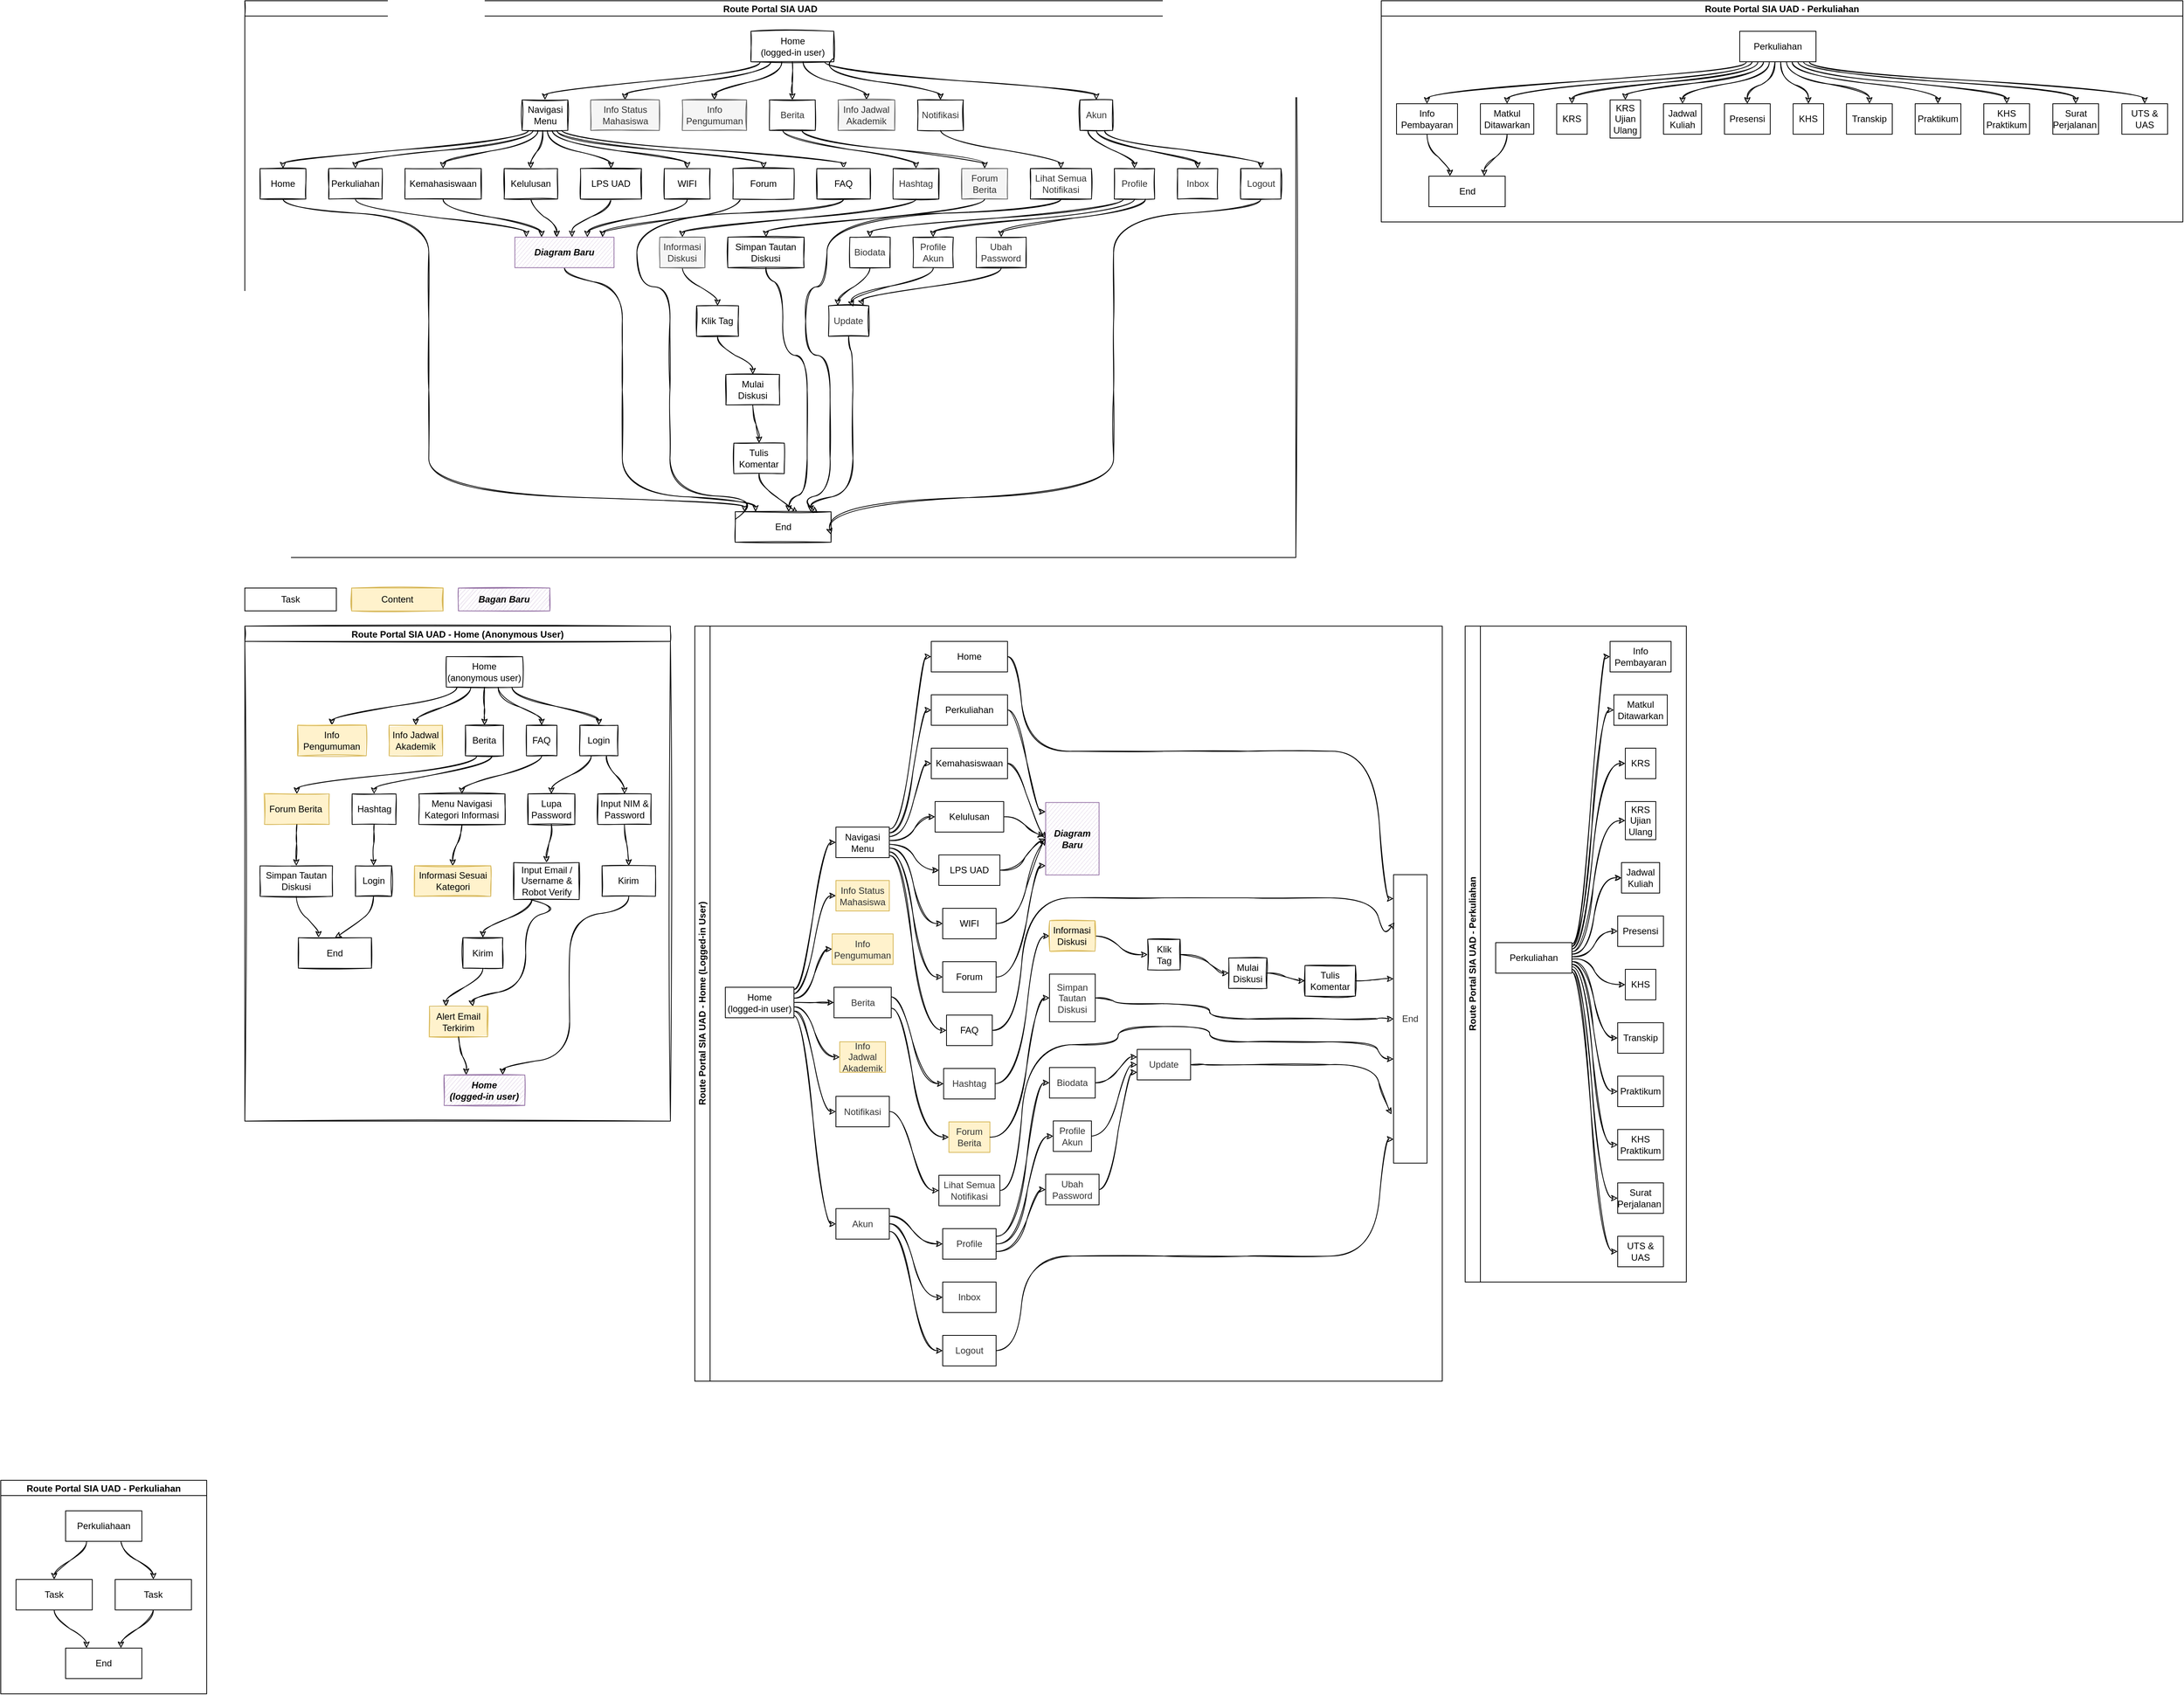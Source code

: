 <mxfile version="20.0.1" type="github">
  <diagram id="Bsze32CDvP0iaV-iEPGE" name="Page-1">
    <mxGraphModel dx="1871" dy="1641" grid="1" gridSize="10" guides="1" tooltips="1" connect="1" arrows="1" fold="1" page="1" pageScale="1" pageWidth="850" pageHeight="1100" math="0" shadow="0">
      <root>
        <mxCell id="0" />
        <mxCell id="1" parent="0" />
        <mxCell id="twMHJTkQKGjOTuoVNY1T-58" value="" style="group;sketch=1;shadow=0;" vertex="1" connectable="0" parent="1">
          <mxGeometry x="40" y="10" width="120" height="30" as="geometry" />
        </mxCell>
        <mxCell id="twMHJTkQKGjOTuoVNY1T-54" value="" style="rounded=0;whiteSpace=wrap;html=1;" vertex="1" parent="twMHJTkQKGjOTuoVNY1T-58">
          <mxGeometry width="120" height="30" as="geometry" />
        </mxCell>
        <mxCell id="twMHJTkQKGjOTuoVNY1T-56" value="Task" style="text;html=1;align=center;verticalAlign=middle;whiteSpace=wrap;rounded=0;" vertex="1" parent="twMHJTkQKGjOTuoVNY1T-58">
          <mxGeometry x="30" width="60" height="30" as="geometry" />
        </mxCell>
        <mxCell id="twMHJTkQKGjOTuoVNY1T-66" value="Route Portal SIA UAD" style="swimlane;startSize=20;horizontal=1;childLayout=flowLayout;flowOrientation=north;resizable=0;interRankCellSpacing=50;containerType=tree;sketch=1;swimlaneLine=1;flipV=0;flipH=0;perimeterSpacing=0;disableMultiStroke=0;" vertex="1" parent="1">
          <mxGeometry x="40" y="-760" width="1378" height="730" as="geometry" />
        </mxCell>
        <mxCell id="twMHJTkQKGjOTuoVNY1T-67" value="Home &lt;br&gt;(logged-in user)" style="whiteSpace=wrap;html=1;sketch=1;flipV=0;flipH=1;" vertex="1" parent="twMHJTkQKGjOTuoVNY1T-66">
          <mxGeometry x="663.535" y="40" width="108.7" height="40" as="geometry" />
        </mxCell>
        <mxCell id="twMHJTkQKGjOTuoVNY1T-68" value="Navigasi Menu" style="whiteSpace=wrap;html=1;sketch=1;" vertex="1" parent="twMHJTkQKGjOTuoVNY1T-66">
          <mxGeometry x="363.535" y="130" width="60" height="40" as="geometry" />
        </mxCell>
        <mxCell id="twMHJTkQKGjOTuoVNY1T-69" value="" style="html=1;curved=1;noEdgeStyle=1;orthogonal=1;sketch=1;" edge="1" parent="twMHJTkQKGjOTuoVNY1T-66" source="twMHJTkQKGjOTuoVNY1T-67" target="twMHJTkQKGjOTuoVNY1T-68">
          <mxGeometry relative="1" as="geometry">
            <Array as="points">
              <mxPoint x="675.585" y="92" />
              <mxPoint x="393.535" y="118" />
            </Array>
          </mxGeometry>
        </mxCell>
        <mxCell id="twMHJTkQKGjOTuoVNY1T-266" value="" style="edgeStyle=orthogonalEdgeStyle;curved=1;sketch=1;orthogonalLoop=1;jettySize=auto;html=1;noEdgeStyle=1;orthogonal=1;" edge="1" source="twMHJTkQKGjOTuoVNY1T-67" target="twMHJTkQKGjOTuoVNY1T-267" parent="twMHJTkQKGjOTuoVNY1T-66">
          <mxGeometry relative="1" as="geometry">
            <Array as="points">
              <mxPoint x="689.685" y="94" />
              <mxPoint x="498.535" y="118" />
            </Array>
          </mxGeometry>
        </mxCell>
        <mxCell id="twMHJTkQKGjOTuoVNY1T-267" value="&lt;span style=&quot;color: rgb(51, 51, 51);&quot;&gt;Info Status Mahasiswa&lt;/span&gt;" style="whiteSpace=wrap;html=1;sketch=1;flipV=0;flipH=1;fillColor=#f5f5f5;fontColor=#333333;strokeColor=#666666;fillStyle=solid;" vertex="1" parent="twMHJTkQKGjOTuoVNY1T-66">
          <mxGeometry x="453.535" y="130" width="90" height="40" as="geometry" />
        </mxCell>
        <mxCell id="twMHJTkQKGjOTuoVNY1T-268" value="" style="edgeStyle=orthogonalEdgeStyle;curved=1;sketch=1;orthogonalLoop=1;jettySize=auto;html=1;noEdgeStyle=1;orthogonal=1;" edge="1" target="twMHJTkQKGjOTuoVNY1T-269" source="twMHJTkQKGjOTuoVNY1T-67" parent="twMHJTkQKGjOTuoVNY1T-66">
          <mxGeometry relative="1" as="geometry">
            <mxPoint x="7268.867" y="12420" as="sourcePoint" />
            <Array as="points">
              <mxPoint x="703.785" y="96" />
              <mxPoint x="615.71" y="118" />
            </Array>
          </mxGeometry>
        </mxCell>
        <mxCell id="twMHJTkQKGjOTuoVNY1T-269" value="&lt;font color=&quot;#333333&quot;&gt;Info Pengumuman&lt;/font&gt;" style="whiteSpace=wrap;html=1;sketch=1;flipV=0;flipH=1;fillColor=#f5f5f5;fontColor=#333333;strokeColor=#666666;fillStyle=solid;" vertex="1" parent="twMHJTkQKGjOTuoVNY1T-66">
          <mxGeometry x="573.535" y="130" width="84.35" height="40" as="geometry" />
        </mxCell>
        <mxCell id="twMHJTkQKGjOTuoVNY1T-270" value="" style="edgeStyle=orthogonalEdgeStyle;curved=1;sketch=1;orthogonalLoop=1;jettySize=auto;html=1;noEdgeStyle=1;orthogonal=1;" edge="1" target="twMHJTkQKGjOTuoVNY1T-271" source="twMHJTkQKGjOTuoVNY1T-67" parent="twMHJTkQKGjOTuoVNY1T-66">
          <mxGeometry relative="1" as="geometry">
            <mxPoint x="7196.915" y="12180" as="sourcePoint" />
            <Array as="points">
              <mxPoint x="717.885" y="98" />
              <mxPoint x="717.885" y="118" />
            </Array>
          </mxGeometry>
        </mxCell>
        <mxCell id="twMHJTkQKGjOTuoVNY1T-302" style="edgeStyle=orthogonalEdgeStyle;curved=1;sketch=1;orthogonalLoop=1;jettySize=auto;html=1;noEdgeStyle=1;orthogonal=1;" edge="1" parent="twMHJTkQKGjOTuoVNY1T-66" source="twMHJTkQKGjOTuoVNY1T-308" target="twMHJTkQKGjOTuoVNY1T-298">
          <mxGeometry relative="1" as="geometry">
            <Array as="points">
              <mxPoint x="880" y="272" />
              <mxPoint x="573.675" y="298" />
            </Array>
          </mxGeometry>
        </mxCell>
        <mxCell id="twMHJTkQKGjOTuoVNY1T-271" value="&lt;font color=&quot;#333333&quot;&gt;Berita&lt;/font&gt;" style="whiteSpace=wrap;html=1;sketch=1;flipV=0;flipH=1;" vertex="1" parent="twMHJTkQKGjOTuoVNY1T-66">
          <mxGeometry x="687.885" y="130" width="60" height="40" as="geometry" />
        </mxCell>
        <mxCell id="twMHJTkQKGjOTuoVNY1T-274" value="" style="html=1;curved=1;noEdgeStyle=1;orthogonal=1;sketch=1;" edge="1" target="twMHJTkQKGjOTuoVNY1T-275" source="twMHJTkQKGjOTuoVNY1T-68" parent="twMHJTkQKGjOTuoVNY1T-66">
          <mxGeometry relative="1" as="geometry">
            <mxPoint x="6979.136" y="11940" as="sourcePoint" />
            <Array as="points">
              <mxPoint x="371.66" y="182" />
              <mxPoint x="50" y="208" />
            </Array>
          </mxGeometry>
        </mxCell>
        <mxCell id="twMHJTkQKGjOTuoVNY1T-325" style="edgeStyle=orthogonalEdgeStyle;curved=1;sketch=1;orthogonalLoop=1;jettySize=auto;html=1;noEdgeStyle=1;orthogonal=1;" edge="1" parent="twMHJTkQKGjOTuoVNY1T-66" source="twMHJTkQKGjOTuoVNY1T-275" target="twMHJTkQKGjOTuoVNY1T-321">
          <mxGeometry relative="1" as="geometry">
            <Array as="points">
              <mxPoint x="50" y="272" />
              <mxPoint x="241.202" y="285" />
              <mxPoint x="241.202" y="375" />
              <mxPoint x="241.202" y="375" />
              <mxPoint x="241.202" y="465" />
              <mxPoint x="241.202" y="465" />
              <mxPoint x="241.202" y="555" />
              <mxPoint x="241.202" y="555" />
              <mxPoint x="241.202" y="645" />
              <mxPoint x="655.154" y="658" />
            </Array>
          </mxGeometry>
        </mxCell>
        <mxCell id="twMHJTkQKGjOTuoVNY1T-275" value="Home" style="whiteSpace=wrap;html=1;sketch=1;" vertex="1" parent="twMHJTkQKGjOTuoVNY1T-66">
          <mxGeometry x="20" y="220" width="60" height="40" as="geometry" />
        </mxCell>
        <mxCell id="twMHJTkQKGjOTuoVNY1T-276" value="" style="html=1;curved=1;noEdgeStyle=1;orthogonal=1;sketch=1;" edge="1" target="twMHJTkQKGjOTuoVNY1T-277" source="twMHJTkQKGjOTuoVNY1T-68" parent="twMHJTkQKGjOTuoVNY1T-66">
          <mxGeometry relative="1" as="geometry">
            <mxPoint x="6477.5" y="11950" as="sourcePoint" />
            <Array as="points">
              <mxPoint x="377.91" y="184" />
              <mxPoint x="145" y="208" />
            </Array>
          </mxGeometry>
        </mxCell>
        <mxCell id="twMHJTkQKGjOTuoVNY1T-277" value="Perkuliahan" style="whiteSpace=wrap;html=1;sketch=1;" vertex="1" parent="twMHJTkQKGjOTuoVNY1T-66">
          <mxGeometry x="110" y="220" width="70" height="40" as="geometry" />
        </mxCell>
        <mxCell id="twMHJTkQKGjOTuoVNY1T-278" value="" style="html=1;curved=1;noEdgeStyle=1;orthogonal=1;sketch=1;" edge="1" target="twMHJTkQKGjOTuoVNY1T-279" source="twMHJTkQKGjOTuoVNY1T-68" parent="twMHJTkQKGjOTuoVNY1T-66">
          <mxGeometry relative="1" as="geometry">
            <mxPoint x="6430" y="11830" as="sourcePoint" />
            <Array as="points">
              <mxPoint x="384.16" y="186" />
              <mxPoint x="260" y="208" />
            </Array>
          </mxGeometry>
        </mxCell>
        <mxCell id="twMHJTkQKGjOTuoVNY1T-328" style="edgeStyle=orthogonalEdgeStyle;curved=1;sketch=1;orthogonalLoop=1;jettySize=auto;html=1;noEdgeStyle=1;orthogonal=1;" edge="1" parent="twMHJTkQKGjOTuoVNY1T-66" source="twMHJTkQKGjOTuoVNY1T-279" target="twMHJTkQKGjOTuoVNY1T-327">
          <mxGeometry relative="1" as="geometry">
            <Array as="points">
              <mxPoint x="260" y="272" />
              <mxPoint x="389.055" y="296" />
            </Array>
          </mxGeometry>
        </mxCell>
        <mxCell id="twMHJTkQKGjOTuoVNY1T-279" value="Kemahasiswaan" style="whiteSpace=wrap;html=1;sketch=1;" vertex="1" parent="twMHJTkQKGjOTuoVNY1T-66">
          <mxGeometry x="210" y="220" width="100" height="40" as="geometry" />
        </mxCell>
        <mxCell id="twMHJTkQKGjOTuoVNY1T-280" value="" style="html=1;curved=1;noEdgeStyle=1;orthogonal=1;sketch=1;" edge="1" target="twMHJTkQKGjOTuoVNY1T-281" source="twMHJTkQKGjOTuoVNY1T-68" parent="twMHJTkQKGjOTuoVNY1T-66">
          <mxGeometry relative="1" as="geometry">
            <mxPoint x="6354.167" y="11670" as="sourcePoint" />
            <Array as="points">
              <mxPoint x="390.41" y="188" />
              <mxPoint x="375" y="208" />
            </Array>
          </mxGeometry>
        </mxCell>
        <mxCell id="twMHJTkQKGjOTuoVNY1T-329" style="edgeStyle=orthogonalEdgeStyle;curved=1;sketch=1;orthogonalLoop=1;jettySize=auto;html=1;noEdgeStyle=1;orthogonal=1;" edge="1" parent="twMHJTkQKGjOTuoVNY1T-66" source="twMHJTkQKGjOTuoVNY1T-281" target="twMHJTkQKGjOTuoVNY1T-327">
          <mxGeometry relative="1" as="geometry">
            <Array as="points">
              <mxPoint x="375" y="272" />
              <mxPoint x="409.055" y="294" />
            </Array>
          </mxGeometry>
        </mxCell>
        <mxCell id="twMHJTkQKGjOTuoVNY1T-281" value="Kelulusan" style="whiteSpace=wrap;html=1;sketch=1;" vertex="1" parent="twMHJTkQKGjOTuoVNY1T-66">
          <mxGeometry x="340" y="220" width="70" height="40" as="geometry" />
        </mxCell>
        <mxCell id="twMHJTkQKGjOTuoVNY1T-282" value="" style="html=1;curved=1;noEdgeStyle=1;orthogonal=1;sketch=1;" edge="1" target="twMHJTkQKGjOTuoVNY1T-283" source="twMHJTkQKGjOTuoVNY1T-68" parent="twMHJTkQKGjOTuoVNY1T-66">
          <mxGeometry relative="1" as="geometry">
            <mxPoint x="6276.25" y="11510" as="sourcePoint" />
            <Array as="points">
              <mxPoint x="396.66" y="188" />
              <mxPoint x="480" y="208" />
            </Array>
          </mxGeometry>
        </mxCell>
        <mxCell id="twMHJTkQKGjOTuoVNY1T-330" style="edgeStyle=orthogonalEdgeStyle;curved=1;sketch=1;orthogonalLoop=1;jettySize=auto;html=1;noEdgeStyle=1;orthogonal=1;" edge="1" parent="twMHJTkQKGjOTuoVNY1T-66" source="twMHJTkQKGjOTuoVNY1T-283" target="twMHJTkQKGjOTuoVNY1T-327">
          <mxGeometry relative="1" as="geometry">
            <Array as="points">
              <mxPoint x="480" y="272" />
              <mxPoint x="429.055" y="294" />
            </Array>
          </mxGeometry>
        </mxCell>
        <mxCell id="twMHJTkQKGjOTuoVNY1T-283" value="LPS UAD" style="whiteSpace=wrap;html=1;sketch=1;" vertex="1" parent="twMHJTkQKGjOTuoVNY1T-66">
          <mxGeometry x="440" y="220" width="80" height="40" as="geometry" />
        </mxCell>
        <mxCell id="twMHJTkQKGjOTuoVNY1T-284" value="" style="html=1;curved=1;noEdgeStyle=1;orthogonal=1;sketch=1;" edge="1" target="twMHJTkQKGjOTuoVNY1T-285" source="twMHJTkQKGjOTuoVNY1T-68" parent="twMHJTkQKGjOTuoVNY1T-66">
          <mxGeometry relative="1" as="geometry">
            <mxPoint x="6197.5" y="11350" as="sourcePoint" />
            <Array as="points">
              <mxPoint x="402.91" y="186" />
              <mxPoint x="580" y="208" />
            </Array>
          </mxGeometry>
        </mxCell>
        <mxCell id="twMHJTkQKGjOTuoVNY1T-331" style="edgeStyle=orthogonalEdgeStyle;curved=1;sketch=1;orthogonalLoop=1;jettySize=auto;html=1;noEdgeStyle=1;orthogonal=1;" edge="1" parent="twMHJTkQKGjOTuoVNY1T-66" source="twMHJTkQKGjOTuoVNY1T-285" target="twMHJTkQKGjOTuoVNY1T-327">
          <mxGeometry relative="1" as="geometry">
            <Array as="points">
              <mxPoint x="580" y="272" />
              <mxPoint x="449.055" y="296" />
            </Array>
          </mxGeometry>
        </mxCell>
        <mxCell id="twMHJTkQKGjOTuoVNY1T-285" value="WIFI" style="whiteSpace=wrap;html=1;sketch=1;" vertex="1" parent="twMHJTkQKGjOTuoVNY1T-66">
          <mxGeometry x="550" y="220" width="60" height="40" as="geometry" />
        </mxCell>
        <mxCell id="twMHJTkQKGjOTuoVNY1T-286" value="" style="html=1;curved=1;noEdgeStyle=1;orthogonal=1;sketch=1;" edge="1" target="twMHJTkQKGjOTuoVNY1T-287" source="twMHJTkQKGjOTuoVNY1T-68" parent="twMHJTkQKGjOTuoVNY1T-66">
          <mxGeometry relative="1" as="geometry">
            <mxPoint x="6138.333" y="11230" as="sourcePoint" />
            <Array as="points">
              <mxPoint x="409.16" y="184" />
              <mxPoint x="680" y="208" />
            </Array>
          </mxGeometry>
        </mxCell>
        <mxCell id="twMHJTkQKGjOTuoVNY1T-334" style="edgeStyle=orthogonalEdgeStyle;curved=1;sketch=1;orthogonalLoop=1;jettySize=auto;html=1;noEdgeStyle=1;orthogonal=1;exitX=0;exitY=0.5;exitDx=0;exitDy=0;" edge="1" parent="twMHJTkQKGjOTuoVNY1T-66" source="twMHJTkQKGjOTuoVNY1T-287" target="twMHJTkQKGjOTuoVNY1T-327">
          <mxGeometry relative="1" as="geometry">
            <mxPoint x="3770" y="6500" as="sourcePoint" />
            <Array as="points">
              <mxPoint x="680" y="272" />
              <mxPoint x="469.055" y="298" />
            </Array>
          </mxGeometry>
        </mxCell>
        <mxCell id="twMHJTkQKGjOTuoVNY1T-287" value="Forum" style="whiteSpace=wrap;html=1;sketch=1;" vertex="1" parent="twMHJTkQKGjOTuoVNY1T-66">
          <mxGeometry x="640" y="220" width="80" height="40" as="geometry" />
        </mxCell>
        <mxCell id="twMHJTkQKGjOTuoVNY1T-288" value="" style="html=1;curved=1;noEdgeStyle=1;orthogonal=1;sketch=1;" edge="1" target="twMHJTkQKGjOTuoVNY1T-289" source="twMHJTkQKGjOTuoVNY1T-68" parent="twMHJTkQKGjOTuoVNY1T-66">
          <mxGeometry relative="1" as="geometry">
            <mxPoint x="6078.929" y="11110" as="sourcePoint" />
            <Array as="points">
              <mxPoint x="415.41" y="182" />
              <mxPoint x="785" y="208" />
            </Array>
          </mxGeometry>
        </mxCell>
        <mxCell id="twMHJTkQKGjOTuoVNY1T-333" style="edgeStyle=orthogonalEdgeStyle;curved=1;sketch=1;orthogonalLoop=1;jettySize=auto;html=1;noEdgeStyle=1;orthogonal=1;exitX=0.5;exitY=1;exitDx=0;exitDy=0;startArrow=none;" edge="1" parent="twMHJTkQKGjOTuoVNY1T-66" source="twMHJTkQKGjOTuoVNY1T-327" target="twMHJTkQKGjOTuoVNY1T-321">
          <mxGeometry relative="1" as="geometry">
            <Array as="points">
              <mxPoint x="419.055" y="362" />
              <mxPoint x="494.905" y="375" />
              <mxPoint x="494.905" y="465" />
              <mxPoint x="494.905" y="465" />
              <mxPoint x="494.905" y="555" />
              <mxPoint x="494.905" y="555" />
              <mxPoint x="494.905" y="645" />
              <mxPoint x="669.618" y="656" />
            </Array>
          </mxGeometry>
        </mxCell>
        <mxCell id="twMHJTkQKGjOTuoVNY1T-289" value="FAQ" style="whiteSpace=wrap;html=1;sketch=1;" vertex="1" parent="twMHJTkQKGjOTuoVNY1T-66">
          <mxGeometry x="750" y="220" width="70" height="40" as="geometry" />
        </mxCell>
        <mxCell id="twMHJTkQKGjOTuoVNY1T-292" value="" style="edgeStyle=orthogonalEdgeStyle;curved=1;sketch=1;orthogonalLoop=1;jettySize=auto;html=1;noEdgeStyle=1;orthogonal=1;" edge="1" target="twMHJTkQKGjOTuoVNY1T-293" source="twMHJTkQKGjOTuoVNY1T-67" parent="twMHJTkQKGjOTuoVNY1T-66">
          <mxGeometry relative="1" as="geometry">
            <mxPoint x="6128.225" y="10420" as="sourcePoint" />
            <Array as="points">
              <mxPoint x="731.985" y="96" />
              <mxPoint x="815.005" y="118" />
            </Array>
          </mxGeometry>
        </mxCell>
        <mxCell id="twMHJTkQKGjOTuoVNY1T-293" value="&lt;font color=&quot;#333333&quot;&gt;Info Jadwal Akademik&lt;/font&gt;" style="whiteSpace=wrap;html=1;sketch=1;flipV=0;flipH=1;fillColor=#f5f5f5;fontColor=#333333;strokeColor=#666666;fillStyle=solid;" vertex="1" parent="twMHJTkQKGjOTuoVNY1T-66">
          <mxGeometry x="777.885" y="130" width="74.24" height="40" as="geometry" />
        </mxCell>
        <mxCell id="twMHJTkQKGjOTuoVNY1T-296" value="" style="edgeStyle=orthogonalEdgeStyle;curved=1;sketch=1;orthogonalLoop=1;jettySize=auto;html=1;noEdgeStyle=1;orthogonal=1;" edge="1" target="twMHJTkQKGjOTuoVNY1T-297" source="twMHJTkQKGjOTuoVNY1T-67" parent="twMHJTkQKGjOTuoVNY1T-66">
          <mxGeometry relative="1" as="geometry">
            <mxPoint x="6062.212" y="10180" as="sourcePoint" />
            <Array as="points">
              <mxPoint x="760.185" y="92" />
              <mxPoint x="1116.405" y="118" />
            </Array>
          </mxGeometry>
        </mxCell>
        <mxCell id="twMHJTkQKGjOTuoVNY1T-297" value="&lt;font color=&quot;#333333&quot;&gt;Akun&lt;/font&gt;" style="whiteSpace=wrap;html=1;sketch=1;flipV=0;flipH=1;" vertex="1" parent="twMHJTkQKGjOTuoVNY1T-66">
          <mxGeometry x="1094.99" y="130" width="42.83" height="40" as="geometry" />
        </mxCell>
        <mxCell id="twMHJTkQKGjOTuoVNY1T-295" value="&lt;font color=&quot;#333333&quot;&gt;Notifikasi&lt;/font&gt;" style="whiteSpace=wrap;html=1;sketch=1;flipV=0;flipH=1;" vertex="1" parent="twMHJTkQKGjOTuoVNY1T-66">
          <mxGeometry x="882.125" y="130" width="60" height="40" as="geometry" />
        </mxCell>
        <mxCell id="twMHJTkQKGjOTuoVNY1T-294" value="" style="edgeStyle=orthogonalEdgeStyle;curved=1;sketch=1;orthogonalLoop=1;jettySize=auto;html=1;noEdgeStyle=1;orthogonal=1;exitX=0.001;exitY=0.882;exitDx=0;exitDy=0;exitPerimeter=0;" edge="1" target="twMHJTkQKGjOTuoVNY1T-295" source="twMHJTkQKGjOTuoVNY1T-67" parent="twMHJTkQKGjOTuoVNY1T-66">
          <mxGeometry relative="1" as="geometry">
            <mxPoint x="6074.48" y="10220" as="sourcePoint" />
            <Array as="points">
              <mxPoint x="746.085" y="94" />
              <mxPoint x="912.125" y="118" />
            </Array>
          </mxGeometry>
        </mxCell>
        <mxCell id="twMHJTkQKGjOTuoVNY1T-303" style="edgeStyle=orthogonalEdgeStyle;curved=1;sketch=1;orthogonalLoop=1;jettySize=auto;html=1;noEdgeStyle=1;orthogonal=1;" edge="1" parent="twMHJTkQKGjOTuoVNY1T-66" source="twMHJTkQKGjOTuoVNY1T-298" target="twMHJTkQKGjOTuoVNY1T-299">
          <mxGeometry relative="1" as="geometry">
            <Array as="points">
              <mxPoint x="573.675" y="362" />
              <mxPoint x="619.802" y="388" />
            </Array>
          </mxGeometry>
        </mxCell>
        <mxCell id="twMHJTkQKGjOTuoVNY1T-298" value="Informasi Diskusi" style="whiteSpace=wrap;html=1;sketch=1;fillColor=#f5f5f5;strokeColor=#666666;fillStyle=solid;fontColor=#333333;" vertex="1" parent="twMHJTkQKGjOTuoVNY1T-66">
          <mxGeometry x="544.055" y="310" width="59.24" height="40" as="geometry" />
        </mxCell>
        <mxCell id="twMHJTkQKGjOTuoVNY1T-304" style="edgeStyle=orthogonalEdgeStyle;curved=1;sketch=1;orthogonalLoop=1;jettySize=auto;html=1;noEdgeStyle=1;orthogonal=1;" edge="1" parent="twMHJTkQKGjOTuoVNY1T-66" source="twMHJTkQKGjOTuoVNY1T-299" target="twMHJTkQKGjOTuoVNY1T-300">
          <mxGeometry relative="1" as="geometry">
            <Array as="points">
              <mxPoint x="619.802" y="452" />
              <mxPoint x="665.93" y="478" />
            </Array>
          </mxGeometry>
        </mxCell>
        <mxCell id="twMHJTkQKGjOTuoVNY1T-299" value="Klik Tag" style="whiteSpace=wrap;html=1;sketch=1;fillStyle=solid;" vertex="1" parent="twMHJTkQKGjOTuoVNY1T-66">
          <mxGeometry x="592.302" y="400" width="55" height="40" as="geometry" />
        </mxCell>
        <mxCell id="twMHJTkQKGjOTuoVNY1T-306" style="edgeStyle=orthogonalEdgeStyle;curved=1;sketch=1;orthogonalLoop=1;jettySize=auto;html=1;entryX=0.5;entryY=0;entryDx=0;entryDy=0;noEdgeStyle=1;orthogonal=1;" edge="1" parent="twMHJTkQKGjOTuoVNY1T-66" source="twMHJTkQKGjOTuoVNY1T-300" target="twMHJTkQKGjOTuoVNY1T-301">
          <mxGeometry relative="1" as="geometry">
            <Array as="points">
              <mxPoint x="665.93" y="542" />
              <mxPoint x="674.245" y="568" />
            </Array>
          </mxGeometry>
        </mxCell>
        <mxCell id="twMHJTkQKGjOTuoVNY1T-300" value="Mulai Diskusi" style="whiteSpace=wrap;html=1;sketch=1;fillStyle=solid;" vertex="1" parent="twMHJTkQKGjOTuoVNY1T-66">
          <mxGeometry x="630.755" y="490" width="70.35" height="40" as="geometry" />
        </mxCell>
        <mxCell id="twMHJTkQKGjOTuoVNY1T-324" style="edgeStyle=orthogonalEdgeStyle;curved=1;sketch=1;orthogonalLoop=1;jettySize=auto;html=1;entryX=0.348;entryY=0.049;entryDx=0;entryDy=0;noEdgeStyle=1;orthogonal=1;entryPerimeter=0;" edge="1" parent="twMHJTkQKGjOTuoVNY1T-66" source="twMHJTkQKGjOTuoVNY1T-301" target="twMHJTkQKGjOTuoVNY1T-321">
          <mxGeometry relative="1" as="geometry">
            <Array as="points">
              <mxPoint x="674.245" y="632" />
              <mxPoint x="698.546" y="652" />
            </Array>
          </mxGeometry>
        </mxCell>
        <mxCell id="twMHJTkQKGjOTuoVNY1T-301" value="Tulis Komentar" style="whiteSpace=wrap;html=1;sketch=1;fillStyle=solid;" vertex="1" parent="twMHJTkQKGjOTuoVNY1T-66">
          <mxGeometry x="641.18" y="580" width="66.13" height="40" as="geometry" />
        </mxCell>
        <mxCell id="twMHJTkQKGjOTuoVNY1T-307" value="" style="edgeStyle=orthogonalEdgeStyle;curved=1;sketch=1;orthogonalLoop=1;jettySize=auto;html=1;noEdgeStyle=1;orthogonal=1;" edge="1" target="twMHJTkQKGjOTuoVNY1T-308" source="twMHJTkQKGjOTuoVNY1T-271" parent="twMHJTkQKGjOTuoVNY1T-66">
          <mxGeometry relative="1" as="geometry">
            <mxPoint x="5702.555" y="9420" as="sourcePoint" />
            <Array as="points">
              <mxPoint x="705.385" y="182" />
              <mxPoint x="880" y="208" />
            </Array>
          </mxGeometry>
        </mxCell>
        <mxCell id="twMHJTkQKGjOTuoVNY1T-308" value="&lt;font color=&quot;#333333&quot;&gt;Hashtag&lt;/font&gt;" style="whiteSpace=wrap;html=1;sketch=1;flipV=0;flipH=1;" vertex="1" parent="twMHJTkQKGjOTuoVNY1T-66">
          <mxGeometry x="850" y="220" width="60" height="40" as="geometry" />
        </mxCell>
        <mxCell id="twMHJTkQKGjOTuoVNY1T-316" value="" style="edgeStyle=orthogonalEdgeStyle;curved=1;sketch=1;orthogonalLoop=1;jettySize=auto;html=1;noEdgeStyle=1;orthogonal=1;" edge="1" target="twMHJTkQKGjOTuoVNY1T-317" source="twMHJTkQKGjOTuoVNY1T-271" parent="twMHJTkQKGjOTuoVNY1T-66">
          <mxGeometry relative="1" as="geometry">
            <mxPoint x="5593.64" y="9220" as="sourcePoint" />
            <Array as="points">
              <mxPoint x="730.385" y="182" />
              <mxPoint x="970" y="208" />
            </Array>
          </mxGeometry>
        </mxCell>
        <mxCell id="twMHJTkQKGjOTuoVNY1T-317" value="&lt;font color=&quot;#333333&quot;&gt;Forum Berita&lt;/font&gt;" style="whiteSpace=wrap;html=1;sketch=1;flipV=0;flipH=1;fillColor=#f5f5f5;fontColor=#333333;strokeColor=#666666;fillStyle=solid;" vertex="1" parent="twMHJTkQKGjOTuoVNY1T-66">
          <mxGeometry x="940" y="220" width="60" height="40" as="geometry" />
        </mxCell>
        <mxCell id="twMHJTkQKGjOTuoVNY1T-318" value="" style="edgeStyle=orthogonalEdgeStyle;curved=1;sketch=1;orthogonalLoop=1;jettySize=auto;html=1;noEdgeStyle=1;orthogonal=1;" edge="1" target="twMHJTkQKGjOTuoVNY1T-319" source="twMHJTkQKGjOTuoVNY1T-317" parent="twMHJTkQKGjOTuoVNY1T-66">
          <mxGeometry relative="1" as="geometry">
            <mxPoint x="5611.14" y="9230" as="sourcePoint" />
            <Array as="points">
              <mxPoint x="970" y="272" />
              <mxPoint x="683.295" y="298" />
            </Array>
          </mxGeometry>
        </mxCell>
        <mxCell id="twMHJTkQKGjOTuoVNY1T-319" value="Simpan Tautan Diskusi" style="whiteSpace=wrap;html=1;sketch=1;flipV=0;flipH=1;" vertex="1" parent="twMHJTkQKGjOTuoVNY1T-66">
          <mxGeometry x="633.295" y="310" width="100" height="40" as="geometry" />
        </mxCell>
        <mxCell id="twMHJTkQKGjOTuoVNY1T-320" value="" style="edgeStyle=orthogonalEdgeStyle;curved=1;sketch=1;orthogonalLoop=1;jettySize=auto;html=1;noEdgeStyle=1;orthogonal=1;" edge="1" target="twMHJTkQKGjOTuoVNY1T-321" source="twMHJTkQKGjOTuoVNY1T-319" parent="twMHJTkQKGjOTuoVNY1T-66">
          <mxGeometry relative="1" as="geometry">
            <mxPoint x="5900" y="9160" as="sourcePoint" />
            <Array as="points">
              <mxPoint x="683.295" y="362" />
              <mxPoint x="705.33" y="375" />
              <mxPoint x="705.33" y="465" />
              <mxPoint x="737.31" y="465" />
              <mxPoint x="737.31" y="555" />
              <mxPoint x="737.31" y="555" />
              <mxPoint x="737.31" y="645" />
              <mxPoint x="713.009" y="652" />
            </Array>
          </mxGeometry>
        </mxCell>
        <mxCell id="twMHJTkQKGjOTuoVNY1T-321" value="End" style="whiteSpace=wrap;html=1;sketch=1;flipV=0;flipH=1;" vertex="1" parent="twMHJTkQKGjOTuoVNY1T-66">
          <mxGeometry x="642.922" y="670" width="125.71" height="40" as="geometry" />
        </mxCell>
        <mxCell id="twMHJTkQKGjOTuoVNY1T-326" value="" style="html=1;curved=1;noEdgeStyle=1;orthogonal=1;sketch=1;" edge="1" target="twMHJTkQKGjOTuoVNY1T-327" source="twMHJTkQKGjOTuoVNY1T-277" parent="twMHJTkQKGjOTuoVNY1T-66">
          <mxGeometry relative="1" as="geometry">
            <mxPoint x="4668.665" y="8030" as="sourcePoint" />
            <Array as="points">
              <mxPoint x="145" y="272" />
              <mxPoint x="369.055" y="298" />
            </Array>
          </mxGeometry>
        </mxCell>
        <mxCell id="twMHJTkQKGjOTuoVNY1T-335" value="" style="edgeStyle=orthogonalEdgeStyle;curved=1;sketch=1;orthogonalLoop=1;jettySize=auto;html=1;noEdgeStyle=1;orthogonal=1;exitX=0.5;exitY=1;exitDx=0;exitDy=0;" edge="1" target="twMHJTkQKGjOTuoVNY1T-336" source="twMHJTkQKGjOTuoVNY1T-295" parent="twMHJTkQKGjOTuoVNY1T-66">
          <mxGeometry relative="1" as="geometry">
            <mxPoint x="4272.881" y="6255.28" as="sourcePoint" />
            <Array as="points">
              <mxPoint x="912.125" y="182" />
              <mxPoint x="1070" y="208" />
            </Array>
          </mxGeometry>
        </mxCell>
        <mxCell id="twMHJTkQKGjOTuoVNY1T-337" style="edgeStyle=orthogonalEdgeStyle;curved=1;sketch=1;orthogonalLoop=1;jettySize=auto;html=1;entryX=0.139;entryY=0.04;entryDx=0;entryDy=0;noEdgeStyle=1;orthogonal=1;entryPerimeter=0;" edge="1" parent="twMHJTkQKGjOTuoVNY1T-66" source="twMHJTkQKGjOTuoVNY1T-336" target="twMHJTkQKGjOTuoVNY1T-321">
          <mxGeometry relative="1" as="geometry">
            <Array as="points">
              <mxPoint x="1070" y="272" />
              <mxPoint x="763.295" y="285" />
              <mxPoint x="763.295" y="375" />
              <mxPoint x="735.33" y="375" />
              <mxPoint x="735.33" y="465" />
              <mxPoint x="767.31" y="465" />
              <mxPoint x="767.31" y="555" />
              <mxPoint x="767.31" y="555" />
              <mxPoint x="767.31" y="645" />
              <mxPoint x="727.473" y="654" />
            </Array>
          </mxGeometry>
        </mxCell>
        <mxCell id="twMHJTkQKGjOTuoVNY1T-336" value="&lt;font color=&quot;#333333&quot;&gt;Lihat Semua Notifikasi&lt;/font&gt;" style="whiteSpace=wrap;html=1;sketch=1;flipV=0;flipH=1;" vertex="1" parent="twMHJTkQKGjOTuoVNY1T-66">
          <mxGeometry x="1030" y="220" width="80" height="40" as="geometry" />
        </mxCell>
        <mxCell id="twMHJTkQKGjOTuoVNY1T-340" value="" style="edgeStyle=orthogonalEdgeStyle;curved=1;sketch=1;orthogonalLoop=1;jettySize=auto;html=1;noEdgeStyle=1;orthogonal=1;" edge="1" target="twMHJTkQKGjOTuoVNY1T-341" source="twMHJTkQKGjOTuoVNY1T-297" parent="twMHJTkQKGjOTuoVNY1T-66">
          <mxGeometry relative="1" as="geometry">
            <mxPoint x="4155.94" y="5940" as="sourcePoint" />
            <Array as="points">
              <mxPoint x="1105.462" y="182" />
              <mxPoint x="1166.415" y="208" />
            </Array>
          </mxGeometry>
        </mxCell>
        <mxCell id="twMHJTkQKGjOTuoVNY1T-341" value="&lt;font color=&quot;#333333&quot;&gt;Profile&lt;/font&gt;" style="whiteSpace=wrap;html=1;sketch=1;flipV=0;flipH=1;" vertex="1" parent="twMHJTkQKGjOTuoVNY1T-66">
          <mxGeometry x="1140" y="220" width="52.83" height="40" as="geometry" />
        </mxCell>
        <mxCell id="twMHJTkQKGjOTuoVNY1T-342" value="" style="edgeStyle=orthogonalEdgeStyle;curved=1;sketch=1;orthogonalLoop=1;jettySize=auto;html=1;noEdgeStyle=1;orthogonal=1;" edge="1" target="twMHJTkQKGjOTuoVNY1T-343" source="twMHJTkQKGjOTuoVNY1T-297" parent="twMHJTkQKGjOTuoVNY1T-66">
          <mxGeometry relative="1" as="geometry">
            <mxPoint x="4370.71" y="5910" as="sourcePoint" />
            <Array as="points">
              <mxPoint x="1116.405" y="184" />
              <mxPoint x="1249.245" y="208" />
            </Array>
          </mxGeometry>
        </mxCell>
        <mxCell id="twMHJTkQKGjOTuoVNY1T-343" value="&lt;font color=&quot;#333333&quot;&gt;Inbox&lt;/font&gt;" style="whiteSpace=wrap;html=1;sketch=1;flipV=0;flipH=1;" vertex="1" parent="twMHJTkQKGjOTuoVNY1T-66">
          <mxGeometry x="1222.83" y="220" width="52.83" height="40" as="geometry" />
        </mxCell>
        <mxCell id="twMHJTkQKGjOTuoVNY1T-344" value="" style="edgeStyle=orthogonalEdgeStyle;curved=1;sketch=1;orthogonalLoop=1;jettySize=auto;html=1;noEdgeStyle=1;orthogonal=1;" edge="1" target="twMHJTkQKGjOTuoVNY1T-345" source="twMHJTkQKGjOTuoVNY1T-297" parent="twMHJTkQKGjOTuoVNY1T-66">
          <mxGeometry relative="1" as="geometry">
            <mxPoint x="4458.917" y="5830" as="sourcePoint" />
            <Array as="points">
              <mxPoint x="1127.348" y="182" />
              <mxPoint x="1332.075" y="208" />
            </Array>
          </mxGeometry>
        </mxCell>
        <mxCell id="twMHJTkQKGjOTuoVNY1T-346" style="edgeStyle=orthogonalEdgeStyle;curved=1;sketch=1;orthogonalLoop=1;jettySize=auto;html=1;entryX=1;entryY=0.75;entryDx=0;entryDy=0;noEdgeStyle=1;orthogonal=1;" edge="1" parent="twMHJTkQKGjOTuoVNY1T-66" source="twMHJTkQKGjOTuoVNY1T-345" target="twMHJTkQKGjOTuoVNY1T-321">
          <mxGeometry relative="1" as="geometry">
            <Array as="points">
              <mxPoint x="1332.075" y="272" />
              <mxPoint x="1139.08" y="285" />
              <mxPoint x="1139.08" y="375" />
              <mxPoint x="1139.08" y="375" />
              <mxPoint x="1139.08" y="465" />
              <mxPoint x="1139.08" y="465" />
              <mxPoint x="1139.08" y="555" />
              <mxPoint x="1139.08" y="555" />
              <mxPoint x="1139.08" y="645" />
              <mxPoint x="756.401" y="658" />
            </Array>
          </mxGeometry>
        </mxCell>
        <mxCell id="twMHJTkQKGjOTuoVNY1T-345" value="&lt;font color=&quot;#333333&quot;&gt;Logout&lt;/font&gt;" style="whiteSpace=wrap;html=1;sketch=1;flipV=0;flipH=1;" vertex="1" parent="twMHJTkQKGjOTuoVNY1T-66">
          <mxGeometry x="1305.66" y="220" width="52.83" height="40" as="geometry" />
        </mxCell>
        <mxCell id="twMHJTkQKGjOTuoVNY1T-347" value="" style="edgeStyle=orthogonalEdgeStyle;curved=1;sketch=1;orthogonalLoop=1;jettySize=auto;html=1;noEdgeStyle=1;orthogonal=1;" edge="1" target="twMHJTkQKGjOTuoVNY1T-348" source="twMHJTkQKGjOTuoVNY1T-341" parent="twMHJTkQKGjOTuoVNY1T-66">
          <mxGeometry relative="1" as="geometry">
            <mxPoint x="4465.462" y="5710" as="sourcePoint" />
            <Array as="points">
              <mxPoint x="1152.138" y="272" />
              <mxPoint x="819.71" y="298" />
            </Array>
          </mxGeometry>
        </mxCell>
        <mxCell id="twMHJTkQKGjOTuoVNY1T-348" value="&lt;font color=&quot;#333333&quot;&gt;Biodata&lt;/font&gt;" style="whiteSpace=wrap;html=1;sketch=1;flipV=0;flipH=1;" vertex="1" parent="twMHJTkQKGjOTuoVNY1T-66">
          <mxGeometry x="793.295" y="310" width="52.83" height="40" as="geometry" />
        </mxCell>
        <mxCell id="twMHJTkQKGjOTuoVNY1T-349" value="" style="edgeStyle=orthogonalEdgeStyle;curved=1;sketch=1;orthogonalLoop=1;jettySize=auto;html=1;noEdgeStyle=1;orthogonal=1;" edge="1" target="twMHJTkQKGjOTuoVNY1T-350" source="twMHJTkQKGjOTuoVNY1T-341" parent="twMHJTkQKGjOTuoVNY1T-66">
          <mxGeometry relative="1" as="geometry">
            <mxPoint x="4486.415" y="5720" as="sourcePoint" />
            <Array as="points">
              <mxPoint x="1166.415" y="274" />
              <mxPoint x="902.54" y="298" />
            </Array>
          </mxGeometry>
        </mxCell>
        <mxCell id="twMHJTkQKGjOTuoVNY1T-355" style="edgeStyle=orthogonalEdgeStyle;curved=1;sketch=1;orthogonalLoop=1;jettySize=auto;html=1;noEdgeStyle=1;orthogonal=1;entryX=0.385;entryY=0.029;entryDx=0;entryDy=0;entryPerimeter=0;" edge="1" parent="twMHJTkQKGjOTuoVNY1T-66" source="twMHJTkQKGjOTuoVNY1T-350" target="twMHJTkQKGjOTuoVNY1T-354">
          <mxGeometry relative="1" as="geometry">
            <mxPoint x="3300" y="5440" as="targetPoint" />
            <Array as="points">
              <mxPoint x="902.54" y="362" />
              <mxPoint x="791.745" y="386" />
            </Array>
          </mxGeometry>
        </mxCell>
        <mxCell id="twMHJTkQKGjOTuoVNY1T-350" value="&lt;font color=&quot;#333333&quot;&gt;Profile Akun&lt;/font&gt;" style="whiteSpace=wrap;html=1;sketch=1;flipV=0;flipH=1;" vertex="1" parent="twMHJTkQKGjOTuoVNY1T-66">
          <mxGeometry x="876.125" y="310" width="52.83" height="40" as="geometry" />
        </mxCell>
        <mxCell id="twMHJTkQKGjOTuoVNY1T-351" value="" style="edgeStyle=orthogonalEdgeStyle;curved=1;sketch=1;orthogonalLoop=1;jettySize=auto;html=1;noEdgeStyle=1;orthogonal=1;" edge="1" target="twMHJTkQKGjOTuoVNY1T-352" source="twMHJTkQKGjOTuoVNY1T-341" parent="twMHJTkQKGjOTuoVNY1T-66">
          <mxGeometry relative="1" as="geometry">
            <mxPoint x="4457.122" y="5640" as="sourcePoint" />
            <Array as="points">
              <mxPoint x="1180.692" y="272" />
              <mxPoint x="991.695" y="298" />
            </Array>
          </mxGeometry>
        </mxCell>
        <mxCell id="twMHJTkQKGjOTuoVNY1T-356" style="edgeStyle=orthogonalEdgeStyle;curved=1;sketch=1;orthogonalLoop=1;jettySize=auto;html=1;entryX=0.132;entryY=-0.012;entryDx=0;entryDy=0;noEdgeStyle=1;orthogonal=1;entryPerimeter=0;" edge="1" parent="twMHJTkQKGjOTuoVNY1T-66" source="twMHJTkQKGjOTuoVNY1T-352" target="twMHJTkQKGjOTuoVNY1T-354">
          <mxGeometry relative="1" as="geometry">
            <Array as="points">
              <mxPoint x="991.695" y="362" />
              <mxPoint x="806.022" y="388" />
            </Array>
          </mxGeometry>
        </mxCell>
        <mxCell id="twMHJTkQKGjOTuoVNY1T-352" value="&lt;font color=&quot;#333333&quot;&gt;Ubah Password&lt;/font&gt;" style="whiteSpace=wrap;html=1;sketch=1;flipV=0;flipH=1;" vertex="1" parent="twMHJTkQKGjOTuoVNY1T-66">
          <mxGeometry x="958.955" y="310" width="65.48" height="40" as="geometry" />
        </mxCell>
        <mxCell id="twMHJTkQKGjOTuoVNY1T-353" value="" style="edgeStyle=orthogonalEdgeStyle;curved=1;sketch=1;orthogonalLoop=1;jettySize=auto;html=1;noEdgeStyle=1;orthogonal=1;" edge="1" target="twMHJTkQKGjOTuoVNY1T-354" source="twMHJTkQKGjOTuoVNY1T-348" parent="twMHJTkQKGjOTuoVNY1T-66">
          <mxGeometry relative="1" as="geometry">
            <mxPoint x="4372.138" y="5520" as="sourcePoint" />
            <Array as="points">
              <mxPoint x="819.71" y="362" />
              <mxPoint x="777.468" y="388" />
            </Array>
          </mxGeometry>
        </mxCell>
        <mxCell id="twMHJTkQKGjOTuoVNY1T-357" style="edgeStyle=orthogonalEdgeStyle;curved=1;sketch=1;orthogonalLoop=1;jettySize=auto;html=1;noEdgeStyle=1;orthogonal=1;" edge="1" parent="twMHJTkQKGjOTuoVNY1T-66" source="twMHJTkQKGjOTuoVNY1T-354" target="twMHJTkQKGjOTuoVNY1T-321">
          <mxGeometry relative="1" as="geometry">
            <Array as="points">
              <mxPoint x="791.745" y="452" />
              <mxPoint x="797.31" y="465" />
              <mxPoint x="797.31" y="555" />
              <mxPoint x="797.31" y="555" />
              <mxPoint x="797.31" y="645" />
              <mxPoint x="741.937" y="656" />
            </Array>
          </mxGeometry>
        </mxCell>
        <mxCell id="twMHJTkQKGjOTuoVNY1T-354" value="&lt;font color=&quot;#333333&quot;&gt;Update&lt;/font&gt;" style="whiteSpace=wrap;html=1;sketch=1;flipV=0;flipH=1;" vertex="1" parent="twMHJTkQKGjOTuoVNY1T-66">
          <mxGeometry x="765.33" y="400" width="52.83" height="40" as="geometry" />
        </mxCell>
        <mxCell id="twMHJTkQKGjOTuoVNY1T-327" value="&lt;i&gt;&lt;b&gt;Diagram Baru&lt;/b&gt;&lt;/i&gt;" style="whiteSpace=wrap;html=1;sketch=1;connectable=1;portConstraintRotation=0;snapToPoint=0;perimeter=rectanglePerimeter;fixDash=0;container=0;dropTarget=0;recursiveResize=1;expand=1;part=0;movable=1;movableLabel=0;autosize=0;fixedWidth=0;resizable=1;cloneable=1;treeFolding=0;treeMoving=0;enumerate=0;jiggle=0;disableMultiStrokeFill=0;disableMultiStroke=0;dashGap=-1;imageAspect=1;absoluteArcSize=0;fillColor=#e1d5e7;strokeColor=#9673a6;" vertex="1" parent="twMHJTkQKGjOTuoVNY1T-66">
          <mxGeometry x="354.055" y="310" width="130" height="40" as="geometry" />
        </mxCell>
        <mxCell id="twMHJTkQKGjOTuoVNY1T-358" value="" style="edgeStyle=orthogonalEdgeStyle;curved=1;sketch=1;orthogonalLoop=1;jettySize=auto;html=1;noEdgeStyle=1;orthogonal=1;exitX=0.5;exitY=1;exitDx=0;exitDy=0;endArrow=none;entryX=0;entryY=0.25;entryDx=0;entryDy=0;" edge="1" parent="twMHJTkQKGjOTuoVNY1T-66" source="twMHJTkQKGjOTuoVNY1T-289" target="twMHJTkQKGjOTuoVNY1T-321">
          <mxGeometry relative="1" as="geometry">
            <mxPoint x="3225" y="3960" as="sourcePoint" />
            <mxPoint x="3129.25" y="4370" as="targetPoint" />
            <Array as="points">
              <mxPoint x="785" y="272" />
              <mxPoint x="514.055" y="285" />
              <mxPoint x="514.055" y="375" />
              <mxPoint x="557.405" y="375" />
              <mxPoint x="557.405" y="465" />
              <mxPoint x="557.405" y="465" />
              <mxPoint x="557.405" y="555" />
              <mxPoint x="557.405" y="555" />
              <mxPoint x="557.405" y="645" />
              <mxPoint x="684.082" y="654" />
            </Array>
          </mxGeometry>
        </mxCell>
        <mxCell id="twMHJTkQKGjOTuoVNY1T-126" value="" style="group;fillColor=#fff2cc;strokeColor=#d6b656;" vertex="1" connectable="0" parent="1">
          <mxGeometry x="180" y="10" width="120" height="30" as="geometry" />
        </mxCell>
        <mxCell id="twMHJTkQKGjOTuoVNY1T-53" value="" style="rounded=0;whiteSpace=wrap;html=1;fillColor=#fff2cc;strokeColor=#d6b656;sketch=1;fillStyle=solid;" vertex="1" parent="twMHJTkQKGjOTuoVNY1T-126">
          <mxGeometry width="120" height="30" as="geometry" />
        </mxCell>
        <mxCell id="twMHJTkQKGjOTuoVNY1T-57" value="Content" style="text;html=1;strokeColor=none;fillColor=none;align=center;verticalAlign=middle;whiteSpace=wrap;rounded=0;" vertex="1" parent="twMHJTkQKGjOTuoVNY1T-126">
          <mxGeometry x="30" width="60" height="30" as="geometry" />
        </mxCell>
        <mxCell id="twMHJTkQKGjOTuoVNY1T-208" value="Route Portal SIA UAD - Home (Anonymous User)" style="swimlane;startSize=20;horizontal=1;childLayout=flowLayout;flowOrientation=north;resizable=0;interRankCellSpacing=50;containerType=tree;sketch=1;swimlaneLine=1;flipV=0;flipH=0;fontStyle=1" vertex="1" parent="1">
          <mxGeometry x="40" y="60" width="558" height="649" as="geometry" />
        </mxCell>
        <mxCell id="twMHJTkQKGjOTuoVNY1T-209" value="Home (anonymous user)" style="whiteSpace=wrap;html=1;sketch=1;flipV=0;flipH=1;" vertex="1" parent="twMHJTkQKGjOTuoVNY1T-208">
          <mxGeometry x="264.2" y="40" width="100" height="40" as="geometry" />
        </mxCell>
        <mxCell id="twMHJTkQKGjOTuoVNY1T-210" value="Login" style="whiteSpace=wrap;html=1;sketch=1;" vertex="1" parent="twMHJTkQKGjOTuoVNY1T-208">
          <mxGeometry x="439.2" y="130" width="50" height="40" as="geometry" />
        </mxCell>
        <mxCell id="twMHJTkQKGjOTuoVNY1T-211" value="" style="html=1;curved=1;noEdgeStyle=1;orthogonal=1;sketch=1;" edge="1" parent="twMHJTkQKGjOTuoVNY1T-208" source="twMHJTkQKGjOTuoVNY1T-209" target="twMHJTkQKGjOTuoVNY1T-210">
          <mxGeometry relative="1" as="geometry">
            <Array as="points">
              <mxPoint x="350.2" y="92" />
              <mxPoint x="464.2" y="118" />
            </Array>
          </mxGeometry>
        </mxCell>
        <mxCell id="twMHJTkQKGjOTuoVNY1T-212" value="FAQ" style="whiteSpace=wrap;html=1;sketch=1;" vertex="1" parent="twMHJTkQKGjOTuoVNY1T-208">
          <mxGeometry x="369.2" y="130" width="40" height="40" as="geometry" />
        </mxCell>
        <mxCell id="twMHJTkQKGjOTuoVNY1T-213" value="" style="html=1;curved=1;noEdgeStyle=1;orthogonal=1;sketch=1;" edge="1" parent="twMHJTkQKGjOTuoVNY1T-208" source="twMHJTkQKGjOTuoVNY1T-209" target="twMHJTkQKGjOTuoVNY1T-212">
          <mxGeometry relative="1" as="geometry">
            <Array as="points">
              <mxPoint x="332.2" y="94" />
              <mxPoint x="389.2" y="118" />
            </Array>
          </mxGeometry>
        </mxCell>
        <mxCell id="twMHJTkQKGjOTuoVNY1T-214" value="" style="edgeStyle=orthogonalEdgeStyle;curved=1;orthogonalLoop=1;jettySize=auto;html=1;noEdgeStyle=1;orthogonal=1;sketch=1;" edge="1" parent="twMHJTkQKGjOTuoVNY1T-208" source="twMHJTkQKGjOTuoVNY1T-209" target="twMHJTkQKGjOTuoVNY1T-215">
          <mxGeometry relative="1" as="geometry">
            <Array as="points">
              <mxPoint x="314.2" y="96" />
              <mxPoint x="314.2" y="118" />
            </Array>
          </mxGeometry>
        </mxCell>
        <mxCell id="twMHJTkQKGjOTuoVNY1T-215" value="Berita" style="whiteSpace=wrap;html=1;glass=0;sketch=1;" vertex="1" parent="twMHJTkQKGjOTuoVNY1T-208">
          <mxGeometry x="289.2" y="130" width="50" height="40" as="geometry" />
        </mxCell>
        <mxCell id="twMHJTkQKGjOTuoVNY1T-216" value="" style="edgeStyle=orthogonalEdgeStyle;curved=1;orthogonalLoop=1;jettySize=auto;html=1;noEdgeStyle=1;orthogonal=1;sketch=1;" edge="1" parent="twMHJTkQKGjOTuoVNY1T-208" source="twMHJTkQKGjOTuoVNY1T-209" target="twMHJTkQKGjOTuoVNY1T-217">
          <mxGeometry relative="1" as="geometry">
            <Array as="points">
              <mxPoint x="296.2" y="94" />
              <mxPoint x="224.2" y="118" />
            </Array>
          </mxGeometry>
        </mxCell>
        <mxCell id="twMHJTkQKGjOTuoVNY1T-217" value="Info Jadwal &lt;br&gt;Akademik" style="whiteSpace=wrap;html=1;sketch=1;fillColor=#fff2cc;strokeColor=#d6b656;fillStyle=solid;" vertex="1" parent="twMHJTkQKGjOTuoVNY1T-208">
          <mxGeometry x="189.2" y="130" width="70" height="40" as="geometry" />
        </mxCell>
        <mxCell id="twMHJTkQKGjOTuoVNY1T-218" value="" style="edgeStyle=orthogonalEdgeStyle;curved=1;orthogonalLoop=1;jettySize=auto;html=1;noEdgeStyle=1;orthogonal=1;sketch=1;" edge="1" parent="twMHJTkQKGjOTuoVNY1T-208" source="twMHJTkQKGjOTuoVNY1T-209" target="twMHJTkQKGjOTuoVNY1T-219">
          <mxGeometry relative="1" as="geometry">
            <Array as="points">
              <mxPoint x="278.2" y="92" />
              <mxPoint x="114.2" y="118" />
            </Array>
          </mxGeometry>
        </mxCell>
        <mxCell id="twMHJTkQKGjOTuoVNY1T-219" value="Info Pengumuman" style="whiteSpace=wrap;html=1;sketch=1;fillColor=#fff2cc;strokeColor=#d6b656;fillStyle=solid;" vertex="1" parent="twMHJTkQKGjOTuoVNY1T-208">
          <mxGeometry x="69.2" y="130" width="90" height="40" as="geometry" />
        </mxCell>
        <mxCell id="twMHJTkQKGjOTuoVNY1T-220" value="" style="edgeStyle=orthogonalEdgeStyle;curved=1;orthogonalLoop=1;jettySize=auto;html=1;noEdgeStyle=1;orthogonal=1;sketch=1;" edge="1" parent="twMHJTkQKGjOTuoVNY1T-208" source="twMHJTkQKGjOTuoVNY1T-215" target="twMHJTkQKGjOTuoVNY1T-221">
          <mxGeometry relative="1" as="geometry">
            <mxPoint x="6892.008" y="12830" as="sourcePoint" />
            <Array as="points">
              <mxPoint x="324.2" y="182" />
              <mxPoint x="169.465" y="208" />
            </Array>
          </mxGeometry>
        </mxCell>
        <mxCell id="twMHJTkQKGjOTuoVNY1T-221" value="Hashtag" style="whiteSpace=wrap;html=1;sketch=1;fillStyle=solid;" vertex="1" parent="twMHJTkQKGjOTuoVNY1T-208">
          <mxGeometry x="140.715" y="220" width="57.5" height="40" as="geometry" />
        </mxCell>
        <mxCell id="twMHJTkQKGjOTuoVNY1T-222" value="" style="edgeStyle=orthogonalEdgeStyle;curved=1;orthogonalLoop=1;jettySize=auto;html=1;noEdgeStyle=1;orthogonal=1;sketch=1;" edge="1" parent="twMHJTkQKGjOTuoVNY1T-208" source="twMHJTkQKGjOTuoVNY1T-215" target="twMHJTkQKGjOTuoVNY1T-223">
          <mxGeometry relative="1" as="geometry">
            <mxPoint x="6852.008" y="12750" as="sourcePoint" />
            <Array as="points">
              <mxPoint x="304.2" y="182" />
              <mxPoint x="68.215" y="208" />
            </Array>
          </mxGeometry>
        </mxCell>
        <mxCell id="twMHJTkQKGjOTuoVNY1T-223" value="Forum Berita&amp;nbsp;" style="whiteSpace=wrap;html=1;sketch=1;fillColor=#fff2cc;strokeColor=#d6b656;fillStyle=solid;" vertex="1" parent="twMHJTkQKGjOTuoVNY1T-208">
          <mxGeometry x="25.715" y="220" width="85" height="40" as="geometry" />
        </mxCell>
        <mxCell id="twMHJTkQKGjOTuoVNY1T-224" value="" style="edgeStyle=orthogonalEdgeStyle;curved=1;orthogonalLoop=1;jettySize=auto;html=1;noEdgeStyle=1;orthogonal=1;sketch=1;" edge="1" parent="twMHJTkQKGjOTuoVNY1T-208" source="twMHJTkQKGjOTuoVNY1T-223" target="twMHJTkQKGjOTuoVNY1T-225">
          <mxGeometry relative="1" as="geometry">
            <mxPoint x="6834.508" y="12760" as="sourcePoint" />
            <Array as="points">
              <mxPoint x="68.215" y="272" />
              <mxPoint x="67.5" y="298" />
            </Array>
          </mxGeometry>
        </mxCell>
        <mxCell id="twMHJTkQKGjOTuoVNY1T-225" value="Simpan Tautan Diskusi" style="whiteSpace=wrap;html=1;sketch=1;" vertex="1" parent="twMHJTkQKGjOTuoVNY1T-208">
          <mxGeometry x="20" y="314.25" width="95" height="40" as="geometry" />
        </mxCell>
        <mxCell id="twMHJTkQKGjOTuoVNY1T-226" value="" style="html=1;curved=1;noEdgeStyle=1;orthogonal=1;sketch=1;" edge="1" parent="twMHJTkQKGjOTuoVNY1T-208" source="twMHJTkQKGjOTuoVNY1T-212" target="twMHJTkQKGjOTuoVNY1T-227">
          <mxGeometry relative="1" as="geometry">
            <mxPoint x="5194.008" y="9470" as="sourcePoint" />
            <Array as="points">
              <mxPoint x="389.2" y="182" />
              <mxPoint x="284.7" y="208" />
            </Array>
          </mxGeometry>
        </mxCell>
        <mxCell id="twMHJTkQKGjOTuoVNY1T-227" value="Menu Navigasi Kategori Informasi" style="whiteSpace=wrap;html=1;sketch=1;" vertex="1" parent="twMHJTkQKGjOTuoVNY1T-208">
          <mxGeometry x="228.215" y="220" width="112.97" height="40" as="geometry" />
        </mxCell>
        <mxCell id="twMHJTkQKGjOTuoVNY1T-228" value="" style="html=1;curved=1;noEdgeStyle=1;orthogonal=1;sketch=1;" edge="1" parent="twMHJTkQKGjOTuoVNY1T-208" source="twMHJTkQKGjOTuoVNY1T-227" target="twMHJTkQKGjOTuoVNY1T-229">
          <mxGeometry relative="1" as="geometry">
            <mxPoint x="5042.008" y="9480" as="sourcePoint" />
            <Array as="points">
              <mxPoint x="284.7" y="272" />
              <mxPoint x="272.5" y="298" />
            </Array>
          </mxGeometry>
        </mxCell>
        <mxCell id="twMHJTkQKGjOTuoVNY1T-229" value="Informasi Sesuai Kategori" style="whiteSpace=wrap;html=1;sketch=1;fillColor=#fff2cc;strokeColor=#d6b656;fillStyle=solid;" vertex="1" parent="twMHJTkQKGjOTuoVNY1T-208">
          <mxGeometry x="222.5" y="314.25" width="100" height="40" as="geometry" />
        </mxCell>
        <mxCell id="twMHJTkQKGjOTuoVNY1T-230" value="" style="edgeStyle=orthogonalEdgeStyle;curved=1;orthogonalLoop=1;jettySize=auto;html=1;noEdgeStyle=1;orthogonal=1;sketch=1;" edge="1" parent="twMHJTkQKGjOTuoVNY1T-208" source="twMHJTkQKGjOTuoVNY1T-221" target="twMHJTkQKGjOTuoVNY1T-241">
          <mxGeometry relative="1" as="geometry">
            <mxPoint x="5069.508" y="9320" as="sourcePoint" />
            <Array as="points">
              <mxPoint x="169.465" y="272" />
              <mxPoint x="168.75" y="298" />
            </Array>
          </mxGeometry>
        </mxCell>
        <mxCell id="twMHJTkQKGjOTuoVNY1T-232" value="" style="edgeStyle=orthogonalEdgeStyle;curved=1;orthogonalLoop=1;jettySize=auto;html=1;noEdgeStyle=1;orthogonal=1;sketch=1;" edge="1" parent="twMHJTkQKGjOTuoVNY1T-208" source="twMHJTkQKGjOTuoVNY1T-225" target="twMHJTkQKGjOTuoVNY1T-233">
          <mxGeometry relative="1" as="geometry">
            <mxPoint x="5042.008" y="9050" as="sourcePoint" />
            <Array as="points">
              <mxPoint x="67.5" y="370.5" />
              <mxPoint x="96.675" y="396.5" />
            </Array>
          </mxGeometry>
        </mxCell>
        <mxCell id="twMHJTkQKGjOTuoVNY1T-233" value="End" style="whiteSpace=wrap;html=1;sketch=1;" vertex="1" parent="twMHJTkQKGjOTuoVNY1T-208">
          <mxGeometry x="70.225" y="408.5" width="95.8" height="40" as="geometry" />
        </mxCell>
        <mxCell id="twMHJTkQKGjOTuoVNY1T-310" style="edgeStyle=orthogonalEdgeStyle;curved=1;sketch=1;orthogonalLoop=1;jettySize=auto;html=1;noEdgeStyle=1;orthogonal=1;entryX=0.5;entryY=0;entryDx=0;entryDy=0;" edge="1" parent="twMHJTkQKGjOTuoVNY1T-208" source="twMHJTkQKGjOTuoVNY1T-241" target="twMHJTkQKGjOTuoVNY1T-233">
          <mxGeometry relative="1" as="geometry">
            <mxPoint x="2131.008" y="3810" as="targetPoint" />
            <Array as="points">
              <mxPoint x="168.75" y="370.5" />
              <mxPoint x="139.575" y="396.5" />
            </Array>
          </mxGeometry>
        </mxCell>
        <mxCell id="twMHJTkQKGjOTuoVNY1T-241" value="Login" style="whiteSpace=wrap;html=1;sketch=1;fillStyle=solid;" vertex="1" parent="twMHJTkQKGjOTuoVNY1T-208">
          <mxGeometry x="145" y="314.25" width="47.5" height="40" as="geometry" />
        </mxCell>
        <mxCell id="twMHJTkQKGjOTuoVNY1T-244" value="" style="html=1;curved=1;noEdgeStyle=1;orthogonal=1;sketch=1;" edge="1" parent="twMHJTkQKGjOTuoVNY1T-208" source="twMHJTkQKGjOTuoVNY1T-210" target="twMHJTkQKGjOTuoVNY1T-245">
          <mxGeometry relative="1" as="geometry">
            <mxPoint x="3841.008" y="7070" as="sourcePoint" />
            <Array as="points">
              <mxPoint x="474.2" y="182" />
              <mxPoint x="497.685" y="208" />
            </Array>
          </mxGeometry>
        </mxCell>
        <mxCell id="twMHJTkQKGjOTuoVNY1T-245" value="Input NIM &amp;amp; Password" style="whiteSpace=wrap;html=1;sketch=1;" vertex="1" parent="twMHJTkQKGjOTuoVNY1T-208">
          <mxGeometry x="462.685" y="220" width="70" height="40" as="geometry" />
        </mxCell>
        <mxCell id="twMHJTkQKGjOTuoVNY1T-246" value="" style="html=1;curved=1;noEdgeStyle=1;orthogonal=1;sketch=1;" edge="1" parent="twMHJTkQKGjOTuoVNY1T-208" source="twMHJTkQKGjOTuoVNY1T-210" target="twMHJTkQKGjOTuoVNY1T-247">
          <mxGeometry relative="1" as="geometry">
            <mxPoint x="3781.008" y="6950" as="sourcePoint" />
            <Array as="points">
              <mxPoint x="454.2" y="182" />
              <mxPoint x="401.935" y="208" />
            </Array>
          </mxGeometry>
        </mxCell>
        <mxCell id="twMHJTkQKGjOTuoVNY1T-247" value="Lupa Password" style="whiteSpace=wrap;html=1;sketch=1;" vertex="1" parent="twMHJTkQKGjOTuoVNY1T-208">
          <mxGeometry x="371.185" y="220" width="61.5" height="40" as="geometry" />
        </mxCell>
        <mxCell id="twMHJTkQKGjOTuoVNY1T-248" value="" style="html=1;curved=1;noEdgeStyle=1;orthogonal=1;sketch=1;" edge="1" parent="twMHJTkQKGjOTuoVNY1T-208" source="twMHJTkQKGjOTuoVNY1T-247" target="twMHJTkQKGjOTuoVNY1T-249">
          <mxGeometry relative="1" as="geometry">
            <mxPoint x="3590.493" y="6800" as="sourcePoint" />
            <Array as="points">
              <mxPoint x="401.935" y="272" />
              <mxPoint x="395.45" y="298" />
            </Array>
          </mxGeometry>
        </mxCell>
        <mxCell id="twMHJTkQKGjOTuoVNY1T-539" style="edgeStyle=orthogonalEdgeStyle;curved=1;sketch=1;orthogonalLoop=1;jettySize=auto;html=1;exitX=0.25;exitY=1;exitDx=0;exitDy=0;entryX=0.75;entryY=0;entryDx=0;entryDy=0;noEdgeStyle=1;orthogonal=1;" edge="1" parent="twMHJTkQKGjOTuoVNY1T-208" source="twMHJTkQKGjOTuoVNY1T-249" target="twMHJTkQKGjOTuoVNY1T-253">
          <mxGeometry relative="1" as="geometry">
            <Array as="points">
              <mxPoint x="414.425" y="370.5" />
              <mxPoint x="368.235" y="383.5" />
              <mxPoint x="368.235" y="473.5" />
              <mxPoint x="296.684" y="486.5" />
            </Array>
          </mxGeometry>
        </mxCell>
        <mxCell id="twMHJTkQKGjOTuoVNY1T-249" value="Input Email / Username &amp;amp; Robot Verify" style="whiteSpace=wrap;html=1;sketch=1;" vertex="1" parent="twMHJTkQKGjOTuoVNY1T-208">
          <mxGeometry x="352.5" y="310" width="85.9" height="48.5" as="geometry" />
        </mxCell>
        <mxCell id="twMHJTkQKGjOTuoVNY1T-250" value="" style="html=1;curved=1;noEdgeStyle=1;orthogonal=1;sketch=1;" edge="1" parent="twMHJTkQKGjOTuoVNY1T-208" source="twMHJTkQKGjOTuoVNY1T-249" target="twMHJTkQKGjOTuoVNY1T-251">
          <mxGeometry relative="1" as="geometry">
            <mxPoint x="3517.758" y="6650" as="sourcePoint" />
            <Array as="points">
              <mxPoint x="376.475" y="370.5" />
              <mxPoint x="312.1" y="396.5" />
            </Array>
          </mxGeometry>
        </mxCell>
        <mxCell id="twMHJTkQKGjOTuoVNY1T-251" value="Kirim" style="whiteSpace=wrap;html=1;sketch=1;" vertex="1" parent="twMHJTkQKGjOTuoVNY1T-208">
          <mxGeometry x="285.965" y="408.5" width="52.27" height="40" as="geometry" />
        </mxCell>
        <mxCell id="twMHJTkQKGjOTuoVNY1T-252" value="" style="html=1;curved=1;noEdgeStyle=1;orthogonal=1;sketch=1;" edge="1" parent="twMHJTkQKGjOTuoVNY1T-208" source="twMHJTkQKGjOTuoVNY1T-251" target="twMHJTkQKGjOTuoVNY1T-253">
          <mxGeometry relative="1" as="geometry">
            <mxPoint x="3419.243" y="6620" as="sourcePoint" />
            <Array as="points">
              <mxPoint x="312.1" y="460.5" />
              <mxPoint x="263.549" y="486.5" />
            </Array>
          </mxGeometry>
        </mxCell>
        <mxCell id="twMHJTkQKGjOTuoVNY1T-253" value="Alert Email Terkirim" style="whiteSpace=wrap;html=1;sketch=1;fillColor=#fff2cc;strokeColor=#d6b656;fillStyle=solid;" vertex="1" parent="twMHJTkQKGjOTuoVNY1T-208">
          <mxGeometry x="241.981" y="498.5" width="76.27" height="40" as="geometry" />
        </mxCell>
        <mxCell id="twMHJTkQKGjOTuoVNY1T-254" value="" style="html=1;curved=1;noEdgeStyle=1;orthogonal=1;sketch=1;" edge="1" parent="twMHJTkQKGjOTuoVNY1T-208" source="twMHJTkQKGjOTuoVNY1T-253" target="twMHJTkQKGjOTuoVNY1T-314">
          <mxGeometry relative="1" as="geometry">
            <mxPoint x="3280.451" y="6438.5" as="sourcePoint" />
            <Array as="points">
              <mxPoint x="280.116" y="550.5" />
              <mxPoint x="290.234" y="576.5" />
            </Array>
          </mxGeometry>
        </mxCell>
        <mxCell id="twMHJTkQKGjOTuoVNY1T-256" value="" style="html=1;curved=1;noEdgeStyle=1;orthogonal=1;sketch=1;" edge="1" parent="twMHJTkQKGjOTuoVNY1T-208" source="twMHJTkQKGjOTuoVNY1T-245" target="twMHJTkQKGjOTuoVNY1T-257">
          <mxGeometry relative="1" as="geometry">
            <mxPoint x="3095.493" y="5840" as="sourcePoint" />
            <Array as="points">
              <mxPoint x="497.685" y="272" />
              <mxPoint x="503.4" y="298" />
            </Array>
          </mxGeometry>
        </mxCell>
        <mxCell id="twMHJTkQKGjOTuoVNY1T-257" value="Kirim" style="whiteSpace=wrap;html=1;sketch=1;" vertex="1" parent="twMHJTkQKGjOTuoVNY1T-208">
          <mxGeometry x="468.4" y="314.25" width="70" height="40" as="geometry" />
        </mxCell>
        <mxCell id="twMHJTkQKGjOTuoVNY1T-313" value="" style="html=1;curved=1;noEdgeStyle=1;orthogonal=1;sketch=1;" edge="1" target="twMHJTkQKGjOTuoVNY1T-314" source="twMHJTkQKGjOTuoVNY1T-257" parent="twMHJTkQKGjOTuoVNY1T-208">
          <mxGeometry relative="1" as="geometry">
            <mxPoint x="521.723" y="1160" as="sourcePoint" />
            <Array as="points">
              <mxPoint x="503.4" y="370.5" />
              <mxPoint x="425.826" y="383.5" />
              <mxPoint x="425.826" y="473.5" />
              <mxPoint x="425.826" y="473.5" />
              <mxPoint x="425.826" y="563.5" />
              <mxPoint x="338.134" y="576.5" />
            </Array>
          </mxGeometry>
        </mxCell>
        <mxCell id="twMHJTkQKGjOTuoVNY1T-314" value="&lt;i&gt;&lt;b&gt;Home&lt;br&gt;(logged-in user)&lt;/b&gt;&lt;/i&gt;" style="whiteSpace=wrap;html=1;sketch=1;fillColor=#e1d5e7;strokeColor=#9673a6;" vertex="1" parent="twMHJTkQKGjOTuoVNY1T-208">
          <mxGeometry x="261.284" y="588.5" width="105.8" height="40" as="geometry" />
        </mxCell>
        <mxCell id="twMHJTkQKGjOTuoVNY1T-359" value="Route Portal SIA UAD -&amp;nbsp;Home&amp;nbsp;(Logged-in User)" style="swimlane;html=1;startSize=20;horizontal=0;childLayout=flowLayout;flowOrientation=west;resizable=0;interRankCellSpacing=50;containerType=tree;rounded=0;shadow=0;glass=0;sketch=1;jiggle=0;disableMultiStroke=0;disableMultiStrokeFill=0;fillStyle=solid;strokeColor=#000000;fillColor=none;" vertex="1" parent="1">
          <mxGeometry x="630" y="60" width="980" height="990" as="geometry" />
        </mxCell>
        <mxCell id="twMHJTkQKGjOTuoVNY1T-360" value="Home&lt;br&gt;(logged-in user)" style="whiteSpace=wrap;html=1;rounded=0;shadow=0;glass=0;sketch=1;jiggle=0;disableMultiStroke=0;disableMultiStrokeFill=0;fillStyle=solid;strokeColor=#000000;fillColor=none;" vertex="1" parent="twMHJTkQKGjOTuoVNY1T-359">
          <mxGeometry x="40" y="473.5" width="90" height="40" as="geometry" />
        </mxCell>
        <mxCell id="twMHJTkQKGjOTuoVNY1T-361" value="Navigasi Menu" style="whiteSpace=wrap;html=1;rounded=0;shadow=0;glass=0;sketch=1;jiggle=0;disableMultiStroke=0;disableMultiStrokeFill=0;fillStyle=solid;strokeColor=#000000;fillColor=none;" vertex="1" parent="twMHJTkQKGjOTuoVNY1T-359">
          <mxGeometry x="185" y="263.5" width="70" height="40" as="geometry" />
        </mxCell>
        <mxCell id="twMHJTkQKGjOTuoVNY1T-362" value="" style="html=1;curved=1;rounded=0;noEdgeStyle=1;orthogonal=1;sketch=1;" edge="1" parent="twMHJTkQKGjOTuoVNY1T-359" source="twMHJTkQKGjOTuoVNY1T-360" target="twMHJTkQKGjOTuoVNY1T-361">
          <mxGeometry relative="1" as="geometry">
            <Array as="points">
              <mxPoint x="142" y="476.357" />
              <mxPoint x="168" y="283.5" />
            </Array>
          </mxGeometry>
        </mxCell>
        <mxCell id="twMHJTkQKGjOTuoVNY1T-363" value="&lt;span style=&quot;color: rgb(51, 51, 51);&quot;&gt;Info Status Mahasiswa&lt;/span&gt;" style="whiteSpace=wrap;html=1;rounded=0;shadow=0;glass=0;sketch=1;jiggle=0;disableMultiStroke=0;disableMultiStrokeFill=0;fillStyle=solid;strokeColor=#d6b656;fillColor=#fff2cc;" vertex="1" parent="twMHJTkQKGjOTuoVNY1T-359">
          <mxGeometry x="185" y="333.5" width="70" height="40" as="geometry" />
        </mxCell>
        <mxCell id="twMHJTkQKGjOTuoVNY1T-364" value="" style="html=1;curved=1;rounded=0;noEdgeStyle=1;orthogonal=1;sketch=1;" edge="1" parent="twMHJTkQKGjOTuoVNY1T-359" source="twMHJTkQKGjOTuoVNY1T-360" target="twMHJTkQKGjOTuoVNY1T-363">
          <mxGeometry relative="1" as="geometry">
            <Array as="points">
              <mxPoint x="144" y="482.071" />
              <mxPoint x="168" y="353.5" />
            </Array>
          </mxGeometry>
        </mxCell>
        <mxCell id="twMHJTkQKGjOTuoVNY1T-368" value="" style="edgeStyle=orthogonalEdgeStyle;curved=1;sketch=1;orthogonalLoop=1;jettySize=auto;html=1;noEdgeStyle=1;orthogonal=1;" edge="1" source="twMHJTkQKGjOTuoVNY1T-360" target="twMHJTkQKGjOTuoVNY1T-369" parent="twMHJTkQKGjOTuoVNY1T-359">
          <mxGeometry relative="1" as="geometry">
            <Array as="points">
              <mxPoint x="146" y="487.786" />
              <mxPoint x="168" y="423.5" />
            </Array>
          </mxGeometry>
        </mxCell>
        <mxCell id="twMHJTkQKGjOTuoVNY1T-369" value="&lt;span style=&quot;color: rgb(51, 51, 51);&quot;&gt;Info Pengumuman&lt;/span&gt;" style="whiteSpace=wrap;html=1;rounded=0;shadow=0;glass=0;sketch=1;jiggle=0;disableMultiStroke=0;disableMultiStrokeFill=0;fillStyle=solid;strokeColor=#d6b656;fillColor=#fff2cc;" vertex="1" parent="twMHJTkQKGjOTuoVNY1T-359">
          <mxGeometry x="180" y="403.5" width="80" height="40" as="geometry" />
        </mxCell>
        <mxCell id="twMHJTkQKGjOTuoVNY1T-370" value="" style="edgeStyle=orthogonalEdgeStyle;curved=1;sketch=1;orthogonalLoop=1;jettySize=auto;html=1;noEdgeStyle=1;orthogonal=1;" edge="1" source="twMHJTkQKGjOTuoVNY1T-360" target="twMHJTkQKGjOTuoVNY1T-371" parent="twMHJTkQKGjOTuoVNY1T-359">
          <mxGeometry relative="1" as="geometry">
            <Array as="points">
              <mxPoint x="148" y="493.5" />
              <mxPoint x="168" y="493.5" />
            </Array>
          </mxGeometry>
        </mxCell>
        <mxCell id="twMHJTkQKGjOTuoVNY1T-371" value="&lt;span style=&quot;color: rgb(51, 51, 51);&quot;&gt;Berita&lt;/span&gt;" style="whiteSpace=wrap;html=1;rounded=0;shadow=0;glass=0;sketch=1;jiggle=0;disableMultiStroke=0;disableMultiStrokeFill=0;fillStyle=solid;strokeColor=#000000;fillColor=none;" vertex="1" parent="twMHJTkQKGjOTuoVNY1T-359">
          <mxGeometry x="182.5" y="473.5" width="75" height="40" as="geometry" />
        </mxCell>
        <mxCell id="twMHJTkQKGjOTuoVNY1T-372" value="" style="edgeStyle=orthogonalEdgeStyle;curved=1;sketch=1;orthogonalLoop=1;jettySize=auto;html=1;noEdgeStyle=1;orthogonal=1;" edge="1" target="twMHJTkQKGjOTuoVNY1T-373" source="twMHJTkQKGjOTuoVNY1T-360" parent="twMHJTkQKGjOTuoVNY1T-359">
          <mxGeometry relative="1" as="geometry">
            <mxPoint x="7250" y="4216.25" as="sourcePoint" />
            <Array as="points">
              <mxPoint x="146" y="499.214" />
              <mxPoint x="168" y="565" />
            </Array>
          </mxGeometry>
        </mxCell>
        <mxCell id="twMHJTkQKGjOTuoVNY1T-373" value="&lt;span style=&quot;color: rgb(51, 51, 51);&quot;&gt;Info Jadwal Akademik&lt;/span&gt;" style="whiteSpace=wrap;html=1;rounded=0;shadow=0;glass=0;sketch=1;jiggle=0;disableMultiStroke=0;disableMultiStrokeFill=0;fillStyle=solid;strokeColor=#d6b656;fillColor=#fff2cc;" vertex="1" parent="twMHJTkQKGjOTuoVNY1T-359">
          <mxGeometry x="190" y="545" width="60" height="40" as="geometry" />
        </mxCell>
        <mxCell id="twMHJTkQKGjOTuoVNY1T-374" value="" style="edgeStyle=orthogonalEdgeStyle;curved=1;sketch=1;orthogonalLoop=1;jettySize=auto;html=1;noEdgeStyle=1;orthogonal=1;" edge="1" target="twMHJTkQKGjOTuoVNY1T-375" source="twMHJTkQKGjOTuoVNY1T-360" parent="twMHJTkQKGjOTuoVNY1T-359">
          <mxGeometry relative="1" as="geometry">
            <mxPoint x="8360" y="3331" as="sourcePoint" />
            <Array as="points">
              <mxPoint x="144" y="504.929" />
              <mxPoint x="168" y="636.5" />
            </Array>
          </mxGeometry>
        </mxCell>
        <mxCell id="twMHJTkQKGjOTuoVNY1T-375" value="&lt;span style=&quot;color: rgb(51, 51, 51);&quot;&gt;Notifikasi&lt;/span&gt;" style="whiteSpace=wrap;html=1;rounded=0;shadow=0;glass=0;sketch=1;jiggle=0;disableMultiStroke=0;disableMultiStrokeFill=0;fillStyle=solid;strokeColor=#000000;fillColor=none;" vertex="1" parent="twMHJTkQKGjOTuoVNY1T-359">
          <mxGeometry x="185" y="616.5" width="70" height="40" as="geometry" />
        </mxCell>
        <mxCell id="twMHJTkQKGjOTuoVNY1T-376" value="" style="edgeStyle=orthogonalEdgeStyle;curved=1;sketch=1;orthogonalLoop=1;jettySize=auto;html=1;noEdgeStyle=1;orthogonal=1;" edge="1" target="twMHJTkQKGjOTuoVNY1T-377" source="twMHJTkQKGjOTuoVNY1T-360" parent="twMHJTkQKGjOTuoVNY1T-359">
          <mxGeometry relative="1" as="geometry">
            <mxPoint x="8280" y="3326.667" as="sourcePoint" />
            <Array as="points">
              <mxPoint x="142" y="510.643" />
              <mxPoint x="168" y="783.75" />
            </Array>
          </mxGeometry>
        </mxCell>
        <mxCell id="twMHJTkQKGjOTuoVNY1T-377" value="&lt;span style=&quot;color: rgb(51, 51, 51);&quot;&gt;Akun&lt;/span&gt;" style="whiteSpace=wrap;html=1;rounded=0;shadow=0;glass=0;sketch=1;jiggle=0;disableMultiStroke=0;disableMultiStrokeFill=0;fillStyle=solid;strokeColor=#000000;fillColor=none;" vertex="1" parent="twMHJTkQKGjOTuoVNY1T-359">
          <mxGeometry x="185" y="763.75" width="70" height="40" as="geometry" />
        </mxCell>
        <mxCell id="twMHJTkQKGjOTuoVNY1T-378" value="" style="edgeStyle=orthogonalEdgeStyle;curved=1;sketch=1;orthogonalLoop=1;jettySize=auto;html=1;noEdgeStyle=1;orthogonal=1;" edge="1" target="twMHJTkQKGjOTuoVNY1T-379" source="twMHJTkQKGjOTuoVNY1T-377" parent="twMHJTkQKGjOTuoVNY1T-359">
          <mxGeometry relative="1" as="geometry">
            <mxPoint x="7960" y="3202.143" as="sourcePoint" />
            <Array as="points">
              <mxPoint x="272" y="773.75" />
              <mxPoint x="298" y="810" />
            </Array>
          </mxGeometry>
        </mxCell>
        <mxCell id="twMHJTkQKGjOTuoVNY1T-379" value="&lt;span style=&quot;color: rgb(51, 51, 51);&quot;&gt;Profile&lt;/span&gt;" style="whiteSpace=wrap;html=1;rounded=0;shadow=0;glass=0;sketch=1;jiggle=0;disableMultiStroke=0;disableMultiStrokeFill=0;fillStyle=solid;strokeColor=#000000;fillColor=none;" vertex="1" parent="twMHJTkQKGjOTuoVNY1T-359">
          <mxGeometry x="325" y="790" width="70" height="40" as="geometry" />
        </mxCell>
        <mxCell id="twMHJTkQKGjOTuoVNY1T-380" value="" style="edgeStyle=orthogonalEdgeStyle;curved=1;sketch=1;orthogonalLoop=1;jettySize=auto;html=1;noEdgeStyle=1;orthogonal=1;" edge="1" target="twMHJTkQKGjOTuoVNY1T-381" source="twMHJTkQKGjOTuoVNY1T-377" parent="twMHJTkQKGjOTuoVNY1T-359">
          <mxGeometry relative="1" as="geometry">
            <mxPoint x="8015" y="3355" as="sourcePoint" />
            <Array as="points">
              <mxPoint x="274" y="783.75" />
              <mxPoint x="298" y="880" />
            </Array>
          </mxGeometry>
        </mxCell>
        <mxCell id="twMHJTkQKGjOTuoVNY1T-381" value="&lt;span style=&quot;color: rgb(51, 51, 51);&quot;&gt;Inbox&lt;br&gt;&lt;/span&gt;" style="whiteSpace=wrap;html=1;rounded=0;shadow=0;glass=0;sketch=1;jiggle=0;disableMultiStroke=0;disableMultiStrokeFill=0;fillStyle=solid;strokeColor=#000000;fillColor=none;" vertex="1" parent="twMHJTkQKGjOTuoVNY1T-359">
          <mxGeometry x="325" y="860" width="70" height="40" as="geometry" />
        </mxCell>
        <mxCell id="twMHJTkQKGjOTuoVNY1T-382" value="" style="edgeStyle=orthogonalEdgeStyle;curved=1;sketch=1;orthogonalLoop=1;jettySize=auto;html=1;noEdgeStyle=1;orthogonal=1;" edge="1" target="twMHJTkQKGjOTuoVNY1T-383" source="twMHJTkQKGjOTuoVNY1T-377" parent="twMHJTkQKGjOTuoVNY1T-359">
          <mxGeometry relative="1" as="geometry">
            <mxPoint x="7935" y="3322.5" as="sourcePoint" />
            <Array as="points">
              <mxPoint x="272" y="793.75" />
              <mxPoint x="298" y="950" />
            </Array>
          </mxGeometry>
        </mxCell>
        <mxCell id="twMHJTkQKGjOTuoVNY1T-383" value="&lt;span style=&quot;color: rgb(51, 51, 51);&quot;&gt;Logout&lt;br&gt;&lt;/span&gt;" style="whiteSpace=wrap;html=1;rounded=0;shadow=0;glass=0;sketch=1;jiggle=0;disableMultiStroke=0;disableMultiStrokeFill=0;fillStyle=solid;strokeColor=#000000;fillColor=none;" vertex="1" parent="twMHJTkQKGjOTuoVNY1T-359">
          <mxGeometry x="325" y="930" width="70" height="40" as="geometry" />
        </mxCell>
        <mxCell id="twMHJTkQKGjOTuoVNY1T-384" value="" style="edgeStyle=orthogonalEdgeStyle;curved=1;sketch=1;orthogonalLoop=1;jettySize=auto;html=1;noEdgeStyle=1;orthogonal=1;" edge="1" target="twMHJTkQKGjOTuoVNY1T-385" source="twMHJTkQKGjOTuoVNY1T-383" parent="twMHJTkQKGjOTuoVNY1T-359">
          <mxGeometry relative="1" as="geometry">
            <mxPoint x="7855" y="3285" as="sourcePoint" />
            <Array as="points">
              <mxPoint x="422" y="950" />
              <mxPoint x="435" y="825.938" />
              <mxPoint x="555" y="825.938" />
              <mxPoint x="555" y="825.938" />
              <mxPoint x="675" y="825.938" />
              <mxPoint x="675" y="825.938" />
              <mxPoint x="775" y="825.938" />
              <mxPoint x="775" y="825.938" />
              <mxPoint x="891.13" y="825.938" />
              <mxPoint x="904.13" y="672.77" />
            </Array>
          </mxGeometry>
        </mxCell>
        <mxCell id="twMHJTkQKGjOTuoVNY1T-385" value="&lt;span style=&quot;color: rgb(51, 51, 51);&quot;&gt;End&lt;br&gt;&lt;/span&gt;" style="whiteSpace=wrap;html=1;rounded=0;shadow=0;glass=0;sketch=1;jiggle=0;disableMultiStroke=0;disableMultiStrokeFill=0;fillStyle=solid;strokeColor=#000000;fillColor=none;" vertex="1" parent="twMHJTkQKGjOTuoVNY1T-359">
          <mxGeometry x="916.13" y="325.935" width="43.87" height="378.13" as="geometry" />
        </mxCell>
        <mxCell id="twMHJTkQKGjOTuoVNY1T-386" value="" style="edgeStyle=orthogonalEdgeStyle;curved=1;sketch=1;orthogonalLoop=1;jettySize=auto;html=1;noEdgeStyle=1;orthogonal=1;" edge="1" target="twMHJTkQKGjOTuoVNY1T-387" source="twMHJTkQKGjOTuoVNY1T-379" parent="twMHJTkQKGjOTuoVNY1T-359">
          <mxGeometry relative="1" as="geometry">
            <mxPoint x="7775" y="3225" as="sourcePoint" />
            <Array as="points">
              <mxPoint x="422" y="800" />
              <mxPoint x="448" y="598.75" />
            </Array>
          </mxGeometry>
        </mxCell>
        <mxCell id="twMHJTkQKGjOTuoVNY1T-387" value="&lt;span style=&quot;color: rgb(51, 51, 51);&quot;&gt;Biodata&lt;/span&gt;" style="whiteSpace=wrap;html=1;rounded=0;shadow=0;glass=0;sketch=1;jiggle=0;disableMultiStroke=0;disableMultiStrokeFill=0;fillStyle=solid;strokeColor=#000000;fillColor=none;" vertex="1" parent="twMHJTkQKGjOTuoVNY1T-359">
          <mxGeometry x="465" y="578.75" width="60" height="40" as="geometry" />
        </mxCell>
        <mxCell id="twMHJTkQKGjOTuoVNY1T-388" value="" style="edgeStyle=orthogonalEdgeStyle;curved=1;sketch=1;orthogonalLoop=1;jettySize=auto;html=1;noEdgeStyle=1;orthogonal=1;" edge="1" target="twMHJTkQKGjOTuoVNY1T-389" source="twMHJTkQKGjOTuoVNY1T-379" parent="twMHJTkQKGjOTuoVNY1T-359">
          <mxGeometry relative="1" as="geometry">
            <mxPoint x="7830" y="2915" as="sourcePoint" />
            <Array as="points">
              <mxPoint x="424" y="810" />
              <mxPoint x="448" y="668.75" />
            </Array>
          </mxGeometry>
        </mxCell>
        <mxCell id="twMHJTkQKGjOTuoVNY1T-394" style="edgeStyle=orthogonalEdgeStyle;curved=1;sketch=1;orthogonalLoop=1;jettySize=auto;html=1;noEdgeStyle=1;orthogonal=1;" edge="1" parent="twMHJTkQKGjOTuoVNY1T-359" source="twMHJTkQKGjOTuoVNY1T-389" target="twMHJTkQKGjOTuoVNY1T-393">
          <mxGeometry relative="1" as="geometry">
            <Array as="points">
              <mxPoint x="542" y="668.75" />
              <mxPoint x="566" y="575" />
            </Array>
          </mxGeometry>
        </mxCell>
        <mxCell id="twMHJTkQKGjOTuoVNY1T-389" value="&lt;span style=&quot;color: rgb(51, 51, 51);&quot;&gt;Profile Akun&lt;/span&gt;" style="whiteSpace=wrap;html=1;rounded=0;shadow=0;glass=0;sketch=1;jiggle=0;disableMultiStroke=0;disableMultiStrokeFill=0;fillStyle=solid;strokeColor=#000000;fillColor=none;" vertex="1" parent="twMHJTkQKGjOTuoVNY1T-359">
          <mxGeometry x="470" y="648.75" width="50" height="40" as="geometry" />
        </mxCell>
        <mxCell id="twMHJTkQKGjOTuoVNY1T-390" value="" style="edgeStyle=orthogonalEdgeStyle;curved=1;sketch=1;orthogonalLoop=1;jettySize=auto;html=1;noEdgeStyle=1;orthogonal=1;" edge="1" target="twMHJTkQKGjOTuoVNY1T-391" source="twMHJTkQKGjOTuoVNY1T-379" parent="twMHJTkQKGjOTuoVNY1T-359">
          <mxGeometry relative="1" as="geometry">
            <mxPoint x="7750" y="2882.5" as="sourcePoint" />
            <Array as="points">
              <mxPoint x="422" y="820" />
              <mxPoint x="448" y="738.75" />
            </Array>
          </mxGeometry>
        </mxCell>
        <mxCell id="twMHJTkQKGjOTuoVNY1T-395" style="edgeStyle=orthogonalEdgeStyle;curved=1;sketch=1;orthogonalLoop=1;jettySize=auto;html=1;noEdgeStyle=1;orthogonal=1;" edge="1" parent="twMHJTkQKGjOTuoVNY1T-359" source="twMHJTkQKGjOTuoVNY1T-391" target="twMHJTkQKGjOTuoVNY1T-393">
          <mxGeometry relative="1" as="geometry">
            <Array as="points">
              <mxPoint x="542" y="738.75" />
              <mxPoint x="568" y="585" />
            </Array>
          </mxGeometry>
        </mxCell>
        <mxCell id="twMHJTkQKGjOTuoVNY1T-391" value="&lt;span style=&quot;color: rgb(51, 51, 51);&quot;&gt;Ubah Password&lt;/span&gt;" style="whiteSpace=wrap;html=1;rounded=0;shadow=0;glass=0;sketch=1;jiggle=0;disableMultiStroke=0;disableMultiStrokeFill=0;fillStyle=solid;strokeColor=#000000;fillColor=none;" vertex="1" parent="twMHJTkQKGjOTuoVNY1T-359">
          <mxGeometry x="460" y="718.75" width="70" height="40" as="geometry" />
        </mxCell>
        <mxCell id="twMHJTkQKGjOTuoVNY1T-392" value="" style="edgeStyle=orthogonalEdgeStyle;curved=1;sketch=1;orthogonalLoop=1;jettySize=auto;html=1;noEdgeStyle=1;orthogonal=1;" edge="1" target="twMHJTkQKGjOTuoVNY1T-393" source="twMHJTkQKGjOTuoVNY1T-387" parent="twMHJTkQKGjOTuoVNY1T-359">
          <mxGeometry relative="1" as="geometry">
            <mxPoint x="7670" y="2825" as="sourcePoint" />
            <Array as="points">
              <mxPoint x="542" y="598.75" />
              <mxPoint x="568" y="565" />
            </Array>
          </mxGeometry>
        </mxCell>
        <mxCell id="twMHJTkQKGjOTuoVNY1T-396" style="edgeStyle=orthogonalEdgeStyle;curved=1;sketch=1;orthogonalLoop=1;jettySize=auto;html=1;entryX=-0.059;entryY=0.831;entryDx=0;entryDy=0;noEdgeStyle=1;orthogonal=1;entryPerimeter=0;" edge="1" parent="twMHJTkQKGjOTuoVNY1T-359" source="twMHJTkQKGjOTuoVNY1T-393" target="twMHJTkQKGjOTuoVNY1T-385">
          <mxGeometry relative="1" as="geometry">
            <Array as="points">
              <mxPoint x="662" y="575" />
              <mxPoint x="675" y="575" />
              <mxPoint x="775" y="575" />
              <mxPoint x="775" y="575" />
              <mxPoint x="891.13" y="575" />
              <mxPoint x="902.13" y="620.18" />
            </Array>
          </mxGeometry>
        </mxCell>
        <mxCell id="twMHJTkQKGjOTuoVNY1T-393" value="&lt;font color=&quot;#333333&quot;&gt;Update&lt;/font&gt;" style="whiteSpace=wrap;html=1;rounded=0;shadow=0;glass=0;sketch=1;jiggle=0;disableMultiStroke=0;disableMultiStrokeFill=0;fillStyle=solid;strokeColor=#000000;fillColor=none;" vertex="1" parent="twMHJTkQKGjOTuoVNY1T-359">
          <mxGeometry x="580" y="555" width="70" height="40" as="geometry" />
        </mxCell>
        <mxCell id="twMHJTkQKGjOTuoVNY1T-397" value="" style="edgeStyle=orthogonalEdgeStyle;curved=1;sketch=1;orthogonalLoop=1;jettySize=auto;html=1;noEdgeStyle=1;orthogonal=1;" edge="1" target="twMHJTkQKGjOTuoVNY1T-398" source="twMHJTkQKGjOTuoVNY1T-375" parent="twMHJTkQKGjOTuoVNY1T-359">
          <mxGeometry relative="1" as="geometry">
            <mxPoint x="7160" y="2796.429" as="sourcePoint" />
            <Array as="points">
              <mxPoint x="272" y="636.5" />
              <mxPoint x="298" y="740" />
            </Array>
          </mxGeometry>
        </mxCell>
        <mxCell id="twMHJTkQKGjOTuoVNY1T-399" style="edgeStyle=orthogonalEdgeStyle;curved=1;sketch=1;orthogonalLoop=1;jettySize=auto;html=1;noEdgeStyle=1;orthogonal=1;" edge="1" parent="twMHJTkQKGjOTuoVNY1T-359" source="twMHJTkQKGjOTuoVNY1T-398" target="twMHJTkQKGjOTuoVNY1T-385">
          <mxGeometry relative="1" as="geometry">
            <Array as="points">
              <mxPoint x="422" y="740" />
              <mxPoint x="435" y="548.75" />
              <mxPoint x="555" y="548.75" />
              <mxPoint x="555" y="525" />
              <mxPoint x="675" y="525" />
              <mxPoint x="675" y="545" />
              <mxPoint x="775" y="545" />
              <mxPoint x="775" y="545" />
              <mxPoint x="891.13" y="545" />
              <mxPoint x="900.13" y="567.59" />
            </Array>
          </mxGeometry>
        </mxCell>
        <mxCell id="twMHJTkQKGjOTuoVNY1T-398" value="&lt;span style=&quot;color: rgb(51, 51, 51);&quot;&gt;Lihat Semua Notifikasi&lt;/span&gt;" style="whiteSpace=wrap;html=1;rounded=0;shadow=0;glass=0;sketch=1;jiggle=0;disableMultiStroke=0;disableMultiStrokeFill=0;fillStyle=solid;strokeColor=#000000;fillColor=none;" vertex="1" parent="twMHJTkQKGjOTuoVNY1T-359">
          <mxGeometry x="320" y="720" width="80" height="40" as="geometry" />
        </mxCell>
        <mxCell id="twMHJTkQKGjOTuoVNY1T-400" value="" style="edgeStyle=orthogonalEdgeStyle;curved=1;sketch=1;orthogonalLoop=1;jettySize=auto;html=1;noEdgeStyle=1;orthogonal=1;" edge="1" target="twMHJTkQKGjOTuoVNY1T-401" source="twMHJTkQKGjOTuoVNY1T-371" parent="twMHJTkQKGjOTuoVNY1T-359">
          <mxGeometry relative="1" as="geometry">
            <mxPoint x="6600" y="2505" as="sourcePoint" />
            <Array as="points">
              <mxPoint x="272" y="486.0" />
              <mxPoint x="298" y="600" />
            </Array>
          </mxGeometry>
        </mxCell>
        <mxCell id="twMHJTkQKGjOTuoVNY1T-408" style="edgeStyle=orthogonalEdgeStyle;curved=1;sketch=1;orthogonalLoop=1;jettySize=auto;html=1;entryX=0;entryY=0.5;entryDx=0;entryDy=0;noEdgeStyle=1;orthogonal=1;" edge="1" parent="twMHJTkQKGjOTuoVNY1T-359" source="twMHJTkQKGjOTuoVNY1T-401" target="twMHJTkQKGjOTuoVNY1T-404">
          <mxGeometry relative="1" as="geometry">
            <Array as="points">
              <mxPoint x="422" y="600" />
              <mxPoint x="448" y="406.25" />
            </Array>
          </mxGeometry>
        </mxCell>
        <mxCell id="twMHJTkQKGjOTuoVNY1T-401" value="&lt;span style=&quot;color: rgb(51, 51, 51);&quot;&gt;Hashtag&lt;/span&gt;" style="whiteSpace=wrap;html=1;rounded=0;shadow=0;glass=0;sketch=1;jiggle=0;disableMultiStroke=0;disableMultiStrokeFill=0;fillStyle=solid;strokeColor=#000000;fillColor=none;" vertex="1" parent="twMHJTkQKGjOTuoVNY1T-359">
          <mxGeometry x="326.25" y="580" width="67.5" height="40" as="geometry" />
        </mxCell>
        <mxCell id="twMHJTkQKGjOTuoVNY1T-409" style="edgeStyle=orthogonalEdgeStyle;curved=1;sketch=1;orthogonalLoop=1;jettySize=auto;html=1;entryX=0;entryY=0.5;entryDx=0;entryDy=0;noEdgeStyle=1;orthogonal=1;" edge="1" parent="twMHJTkQKGjOTuoVNY1T-359" source="twMHJTkQKGjOTuoVNY1T-404" target="twMHJTkQKGjOTuoVNY1T-405">
          <mxGeometry relative="1" as="geometry">
            <Array as="points">
              <mxPoint x="542" y="406.25" />
              <mxPoint x="568" y="430.625" />
            </Array>
          </mxGeometry>
        </mxCell>
        <mxCell id="twMHJTkQKGjOTuoVNY1T-404" value="Informasi Diskusi" style="whiteSpace=wrap;html=1;sketch=1;fillColor=#fff2cc;strokeColor=#d6b656;fillStyle=solid;" vertex="1" parent="twMHJTkQKGjOTuoVNY1T-359">
          <mxGeometry x="465.38" y="386.25" width="59.24" height="40" as="geometry" />
        </mxCell>
        <mxCell id="twMHJTkQKGjOTuoVNY1T-410" style="edgeStyle=orthogonalEdgeStyle;curved=1;sketch=1;orthogonalLoop=1;jettySize=auto;html=1;entryX=0;entryY=0.5;entryDx=0;entryDy=0;noEdgeStyle=1;orthogonal=1;" edge="1" parent="twMHJTkQKGjOTuoVNY1T-359" source="twMHJTkQKGjOTuoVNY1T-405" target="twMHJTkQKGjOTuoVNY1T-406">
          <mxGeometry relative="1" as="geometry">
            <Array as="points">
              <mxPoint x="662" y="430.625" />
              <mxPoint x="688" y="455" />
            </Array>
          </mxGeometry>
        </mxCell>
        <mxCell id="twMHJTkQKGjOTuoVNY1T-405" value="Klik Tag" style="whiteSpace=wrap;html=1;sketch=1;fillStyle=solid;" vertex="1" parent="twMHJTkQKGjOTuoVNY1T-359">
          <mxGeometry x="593.75" y="410.625" width="42.5" height="40" as="geometry" />
        </mxCell>
        <mxCell id="twMHJTkQKGjOTuoVNY1T-411" style="edgeStyle=orthogonalEdgeStyle;curved=1;sketch=1;orthogonalLoop=1;jettySize=auto;html=1;entryX=0;entryY=0.5;entryDx=0;entryDy=0;noEdgeStyle=1;orthogonal=1;" edge="1" parent="twMHJTkQKGjOTuoVNY1T-359" source="twMHJTkQKGjOTuoVNY1T-406" target="twMHJTkQKGjOTuoVNY1T-407">
          <mxGeometry relative="1" as="geometry">
            <Array as="points">
              <mxPoint x="762" y="455" />
              <mxPoint x="788" y="465" />
            </Array>
          </mxGeometry>
        </mxCell>
        <mxCell id="twMHJTkQKGjOTuoVNY1T-406" value="Mulai Diskusi" style="whiteSpace=wrap;html=1;sketch=1;fillStyle=solid;" vertex="1" parent="twMHJTkQKGjOTuoVNY1T-359">
          <mxGeometry x="700" y="435" width="50" height="40" as="geometry" />
        </mxCell>
        <mxCell id="twMHJTkQKGjOTuoVNY1T-412" style="edgeStyle=orthogonalEdgeStyle;curved=1;sketch=1;orthogonalLoop=1;jettySize=auto;html=1;noEdgeStyle=1;orthogonal=1;" edge="1" parent="twMHJTkQKGjOTuoVNY1T-359" source="twMHJTkQKGjOTuoVNY1T-407" target="twMHJTkQKGjOTuoVNY1T-385">
          <mxGeometry relative="1" as="geometry">
            <Array as="points">
              <mxPoint x="878.13" y="465" />
              <mxPoint x="900.13" y="462.41" />
            </Array>
          </mxGeometry>
        </mxCell>
        <mxCell id="twMHJTkQKGjOTuoVNY1T-407" value="Tulis Komentar" style="whiteSpace=wrap;html=1;sketch=1;fillStyle=solid;" vertex="1" parent="twMHJTkQKGjOTuoVNY1T-359">
          <mxGeometry x="800" y="445" width="66.13" height="40" as="geometry" />
        </mxCell>
        <mxCell id="twMHJTkQKGjOTuoVNY1T-413" value="" style="edgeStyle=orthogonalEdgeStyle;curved=1;sketch=1;orthogonalLoop=1;jettySize=auto;html=1;noEdgeStyle=1;orthogonal=1;" edge="1" target="twMHJTkQKGjOTuoVNY1T-414" source="twMHJTkQKGjOTuoVNY1T-371" parent="twMHJTkQKGjOTuoVNY1T-359">
          <mxGeometry relative="1" as="geometry">
            <mxPoint x="6137.5" y="2205" as="sourcePoint" />
            <Array as="points">
              <mxPoint x="272" y="501.0" />
              <mxPoint x="298" y="670" />
            </Array>
          </mxGeometry>
        </mxCell>
        <mxCell id="twMHJTkQKGjOTuoVNY1T-414" value="&lt;span style=&quot;color: rgb(51, 51, 51);&quot;&gt;Forum Berita&lt;/span&gt;" style="whiteSpace=wrap;html=1;rounded=0;shadow=0;glass=0;sketch=1;jiggle=0;disableMultiStroke=0;disableMultiStrokeFill=0;fillStyle=solid;strokeColor=#d6b656;fillColor=#fff2cc;" vertex="1" parent="twMHJTkQKGjOTuoVNY1T-359">
          <mxGeometry x="333.125" y="650" width="53.75" height="40" as="geometry" />
        </mxCell>
        <mxCell id="twMHJTkQKGjOTuoVNY1T-417" value="" style="edgeStyle=orthogonalEdgeStyle;curved=1;sketch=1;orthogonalLoop=1;jettySize=auto;html=1;noEdgeStyle=1;orthogonal=1;" edge="1" target="twMHJTkQKGjOTuoVNY1T-418" source="twMHJTkQKGjOTuoVNY1T-414" parent="twMHJTkQKGjOTuoVNY1T-359">
          <mxGeometry relative="1" as="geometry">
            <mxPoint x="5937.5" y="2112.5" as="sourcePoint" />
            <Array as="points">
              <mxPoint x="422" y="670" />
              <mxPoint x="448" y="487.5" />
            </Array>
          </mxGeometry>
        </mxCell>
        <mxCell id="twMHJTkQKGjOTuoVNY1T-419" style="edgeStyle=orthogonalEdgeStyle;curved=1;sketch=1;orthogonalLoop=1;jettySize=auto;html=1;entryX=0;entryY=0.5;entryDx=0;entryDy=0;noEdgeStyle=1;orthogonal=1;" edge="1" parent="twMHJTkQKGjOTuoVNY1T-359" source="twMHJTkQKGjOTuoVNY1T-418" target="twMHJTkQKGjOTuoVNY1T-385">
          <mxGeometry relative="1" as="geometry">
            <Array as="points">
              <mxPoint x="542" y="487.5" />
              <mxPoint x="555" y="495" />
              <mxPoint x="675" y="495" />
              <mxPoint x="675" y="515" />
              <mxPoint x="775" y="515" />
              <mxPoint x="775" y="515" />
              <mxPoint x="891.13" y="515" />
              <mxPoint x="898.13" y="515.0" />
            </Array>
          </mxGeometry>
        </mxCell>
        <mxCell id="twMHJTkQKGjOTuoVNY1T-418" value="&lt;span style=&quot;color: rgb(51, 51, 51);&quot;&gt;Simpan Tautan Diskusi&lt;/span&gt;" style="whiteSpace=wrap;html=1;rounded=0;shadow=0;glass=0;sketch=1;jiggle=0;disableMultiStroke=0;disableMultiStrokeFill=0;fillStyle=solid;strokeColor=#000000;fillColor=none;" vertex="1" parent="twMHJTkQKGjOTuoVNY1T-359">
          <mxGeometry x="465" y="456.25" width="60" height="62.5" as="geometry" />
        </mxCell>
        <mxCell id="twMHJTkQKGjOTuoVNY1T-420" value="" style="html=1;curved=1;rounded=0;noEdgeStyle=1;orthogonal=1;sketch=1;" edge="1" target="twMHJTkQKGjOTuoVNY1T-421" source="twMHJTkQKGjOTuoVNY1T-361" parent="twMHJTkQKGjOTuoVNY1T-359">
          <mxGeometry relative="1" as="geometry">
            <mxPoint x="5640" y="2007.857" as="sourcePoint" />
            <Array as="points">
              <mxPoint x="272" y="266.0" />
              <mxPoint x="298" y="40" />
            </Array>
          </mxGeometry>
        </mxCell>
        <mxCell id="twMHJTkQKGjOTuoVNY1T-424" style="edgeStyle=orthogonalEdgeStyle;curved=1;sketch=1;orthogonalLoop=1;jettySize=auto;html=1;noEdgeStyle=1;orthogonal=1;" edge="1" parent="twMHJTkQKGjOTuoVNY1T-359" source="twMHJTkQKGjOTuoVNY1T-421" target="twMHJTkQKGjOTuoVNY1T-385">
          <mxGeometry relative="1" as="geometry">
            <Array as="points">
              <mxPoint x="422" y="40" />
              <mxPoint x="435" y="164.062" />
              <mxPoint x="555" y="164.062" />
              <mxPoint x="555" y="164.062" />
              <mxPoint x="675" y="164.062" />
              <mxPoint x="675" y="164.062" />
              <mxPoint x="775" y="164.062" />
              <mxPoint x="775" y="164.062" />
              <mxPoint x="891.13" y="164.062" />
              <mxPoint x="904.13" y="357.23" />
            </Array>
          </mxGeometry>
        </mxCell>
        <mxCell id="twMHJTkQKGjOTuoVNY1T-421" value="Home" style="whiteSpace=wrap;html=1;rounded=0;shadow=0;glass=0;sketch=1;jiggle=0;disableMultiStroke=0;disableMultiStrokeFill=0;fillStyle=solid;strokeColor=#000000;fillColor=none;" vertex="1" parent="twMHJTkQKGjOTuoVNY1T-359">
          <mxGeometry x="310" y="20" width="100" height="40" as="geometry" />
        </mxCell>
        <mxCell id="twMHJTkQKGjOTuoVNY1T-422" value="" style="html=1;curved=1;rounded=0;noEdgeStyle=1;orthogonal=1;sketch=1;" edge="1" target="twMHJTkQKGjOTuoVNY1T-423" source="twMHJTkQKGjOTuoVNY1T-361" parent="twMHJTkQKGjOTuoVNY1T-359">
          <mxGeometry relative="1" as="geometry">
            <mxPoint x="5710" y="1775" as="sourcePoint" />
            <Array as="points">
              <mxPoint x="274" y="271.0" />
              <mxPoint x="298" y="110" />
            </Array>
          </mxGeometry>
        </mxCell>
        <mxCell id="twMHJTkQKGjOTuoVNY1T-423" value="Perkuliahan" style="whiteSpace=wrap;html=1;rounded=0;shadow=0;glass=0;sketch=1;jiggle=0;disableMultiStroke=0;disableMultiStrokeFill=0;fillStyle=solid;strokeColor=#000000;fillColor=none;" vertex="1" parent="twMHJTkQKGjOTuoVNY1T-359">
          <mxGeometry x="310" y="90" width="100" height="40" as="geometry" />
        </mxCell>
        <mxCell id="twMHJTkQKGjOTuoVNY1T-425" value="" style="html=1;curved=1;rounded=0;noEdgeStyle=1;orthogonal=1;sketch=1;" edge="1" target="twMHJTkQKGjOTuoVNY1T-426" source="twMHJTkQKGjOTuoVNY1T-361" parent="twMHJTkQKGjOTuoVNY1T-359">
          <mxGeometry relative="1" as="geometry">
            <mxPoint x="5590.0" y="1757.5" as="sourcePoint" />
            <Array as="points">
              <mxPoint x="276" y="276.0" />
              <mxPoint x="298" y="180" />
            </Array>
          </mxGeometry>
        </mxCell>
        <mxCell id="twMHJTkQKGjOTuoVNY1T-440" style="edgeStyle=orthogonalEdgeStyle;curved=1;sketch=1;orthogonalLoop=1;jettySize=auto;html=1;entryX=0;entryY=0.5;entryDx=0;entryDy=0;noEdgeStyle=1;orthogonal=1;" edge="1" parent="twMHJTkQKGjOTuoVNY1T-359" source="twMHJTkQKGjOTuoVNY1T-426" target="twMHJTkQKGjOTuoVNY1T-439">
          <mxGeometry relative="1" as="geometry">
            <Array as="points">
              <mxPoint x="422" y="180" />
              <mxPoint x="446" y="257.5" />
            </Array>
          </mxGeometry>
        </mxCell>
        <mxCell id="twMHJTkQKGjOTuoVNY1T-426" value="Kemahasiswaan" style="whiteSpace=wrap;html=1;rounded=0;shadow=0;glass=0;sketch=1;jiggle=0;disableMultiStroke=0;disableMultiStrokeFill=0;fillStyle=solid;strokeColor=#000000;fillColor=none;" vertex="1" parent="twMHJTkQKGjOTuoVNY1T-359">
          <mxGeometry x="310" y="160" width="100" height="40" as="geometry" />
        </mxCell>
        <mxCell id="twMHJTkQKGjOTuoVNY1T-427" value="" style="html=1;curved=1;rounded=0;noEdgeStyle=1;orthogonal=1;sketch=1;" edge="1" target="twMHJTkQKGjOTuoVNY1T-428" source="twMHJTkQKGjOTuoVNY1T-361" parent="twMHJTkQKGjOTuoVNY1T-359">
          <mxGeometry relative="1" as="geometry">
            <mxPoint x="5360" y="1937.857" as="sourcePoint" />
            <Array as="points">
              <mxPoint x="278" y="281.0" />
              <mxPoint x="298" y="250" />
            </Array>
          </mxGeometry>
        </mxCell>
        <mxCell id="twMHJTkQKGjOTuoVNY1T-441" style="edgeStyle=orthogonalEdgeStyle;curved=1;sketch=1;orthogonalLoop=1;jettySize=auto;html=1;entryX=-0.026;entryY=0.461;entryDx=0;entryDy=0;noEdgeStyle=1;orthogonal=1;entryPerimeter=0;" edge="1" parent="twMHJTkQKGjOTuoVNY1T-359" source="twMHJTkQKGjOTuoVNY1T-428" target="twMHJTkQKGjOTuoVNY1T-439">
          <mxGeometry relative="1" as="geometry">
            <Array as="points">
              <mxPoint x="422" y="250" />
              <mxPoint x="444" y="271.667" />
            </Array>
          </mxGeometry>
        </mxCell>
        <mxCell id="twMHJTkQKGjOTuoVNY1T-428" value="Kelulusan" style="whiteSpace=wrap;html=1;rounded=0;shadow=0;glass=0;sketch=1;jiggle=0;disableMultiStroke=0;disableMultiStrokeFill=0;fillStyle=solid;strokeColor=#000000;fillColor=none;" vertex="1" parent="twMHJTkQKGjOTuoVNY1T-359">
          <mxGeometry x="315" y="230" width="90" height="40" as="geometry" />
        </mxCell>
        <mxCell id="twMHJTkQKGjOTuoVNY1T-429" value="" style="html=1;curved=1;rounded=0;noEdgeStyle=1;orthogonal=1;sketch=1;" edge="1" target="twMHJTkQKGjOTuoVNY1T-430" source="twMHJTkQKGjOTuoVNY1T-361" parent="twMHJTkQKGjOTuoVNY1T-359">
          <mxGeometry relative="1" as="geometry">
            <mxPoint x="5280" y="1932.857" as="sourcePoint" />
            <Array as="points">
              <mxPoint x="278" y="286.0" />
              <mxPoint x="298" y="320" />
            </Array>
          </mxGeometry>
        </mxCell>
        <mxCell id="twMHJTkQKGjOTuoVNY1T-442" style="edgeStyle=orthogonalEdgeStyle;curved=1;sketch=1;orthogonalLoop=1;jettySize=auto;html=1;entryX=0;entryY=0.5;entryDx=0;entryDy=0;noEdgeStyle=1;orthogonal=1;" edge="1" parent="twMHJTkQKGjOTuoVNY1T-359" source="twMHJTkQKGjOTuoVNY1T-430" target="twMHJTkQKGjOTuoVNY1T-439">
          <mxGeometry relative="1" as="geometry">
            <Array as="points">
              <mxPoint x="422" y="320" />
              <mxPoint x="444" y="285.833" />
            </Array>
          </mxGeometry>
        </mxCell>
        <mxCell id="twMHJTkQKGjOTuoVNY1T-430" value="LPS UAD" style="whiteSpace=wrap;html=1;rounded=0;shadow=0;glass=0;sketch=1;jiggle=0;disableMultiStroke=0;disableMultiStrokeFill=0;fillStyle=solid;strokeColor=#000000;fillColor=none;" vertex="1" parent="twMHJTkQKGjOTuoVNY1T-359">
          <mxGeometry x="320" y="300" width="80" height="40" as="geometry" />
        </mxCell>
        <mxCell id="twMHJTkQKGjOTuoVNY1T-431" value="" style="html=1;curved=1;rounded=0;noEdgeStyle=1;orthogonal=1;sketch=1;" edge="1" target="twMHJTkQKGjOTuoVNY1T-432" source="twMHJTkQKGjOTuoVNY1T-361" parent="twMHJTkQKGjOTuoVNY1T-359">
          <mxGeometry relative="1" as="geometry">
            <mxPoint x="5200" y="1927.857" as="sourcePoint" />
            <Array as="points">
              <mxPoint x="276" y="291.0" />
              <mxPoint x="298" y="390" />
            </Array>
          </mxGeometry>
        </mxCell>
        <mxCell id="twMHJTkQKGjOTuoVNY1T-443" style="edgeStyle=orthogonalEdgeStyle;curved=1;sketch=1;orthogonalLoop=1;jettySize=auto;html=1;entryX=0;entryY=0.5;entryDx=0;entryDy=0;noEdgeStyle=1;orthogonal=1;" edge="1" parent="twMHJTkQKGjOTuoVNY1T-359" source="twMHJTkQKGjOTuoVNY1T-432" target="twMHJTkQKGjOTuoVNY1T-439">
          <mxGeometry relative="1" as="geometry">
            <Array as="points">
              <mxPoint x="422" y="390" />
              <mxPoint x="446" y="300" />
            </Array>
          </mxGeometry>
        </mxCell>
        <mxCell id="twMHJTkQKGjOTuoVNY1T-432" value="WIFI" style="whiteSpace=wrap;html=1;rounded=0;shadow=0;glass=0;sketch=1;jiggle=0;disableMultiStroke=0;disableMultiStrokeFill=0;fillStyle=solid;strokeColor=#000000;fillColor=none;" vertex="1" parent="twMHJTkQKGjOTuoVNY1T-359">
          <mxGeometry x="325" y="370" width="70" height="40" as="geometry" />
        </mxCell>
        <mxCell id="twMHJTkQKGjOTuoVNY1T-433" value="" style="html=1;curved=1;rounded=0;noEdgeStyle=1;orthogonal=1;sketch=1;" edge="1" target="twMHJTkQKGjOTuoVNY1T-434" source="twMHJTkQKGjOTuoVNY1T-361" parent="twMHJTkQKGjOTuoVNY1T-359">
          <mxGeometry relative="1" as="geometry">
            <mxPoint x="5120" y="1922.857" as="sourcePoint" />
            <Array as="points">
              <mxPoint x="274" y="296.0" />
              <mxPoint x="298" y="460" />
            </Array>
          </mxGeometry>
        </mxCell>
        <mxCell id="twMHJTkQKGjOTuoVNY1T-444" style="edgeStyle=orthogonalEdgeStyle;curved=1;sketch=1;orthogonalLoop=1;jettySize=auto;html=1;noEdgeStyle=1;orthogonal=1;" edge="1" parent="twMHJTkQKGjOTuoVNY1T-359" source="twMHJTkQKGjOTuoVNY1T-434" target="twMHJTkQKGjOTuoVNY1T-439">
          <mxGeometry relative="1" as="geometry">
            <Array as="points">
              <mxPoint x="422" y="460" />
              <mxPoint x="448" y="314.167" />
            </Array>
          </mxGeometry>
        </mxCell>
        <mxCell id="twMHJTkQKGjOTuoVNY1T-434" value="Forum" style="whiteSpace=wrap;html=1;rounded=0;shadow=0;glass=0;sketch=1;jiggle=0;disableMultiStroke=0;disableMultiStrokeFill=0;fillStyle=solid;strokeColor=#000000;fillColor=none;" vertex="1" parent="twMHJTkQKGjOTuoVNY1T-359">
          <mxGeometry x="325" y="440" width="70" height="40" as="geometry" />
        </mxCell>
        <mxCell id="twMHJTkQKGjOTuoVNY1T-435" value="" style="html=1;curved=1;rounded=0;noEdgeStyle=1;orthogonal=1;sketch=1;" edge="1" target="twMHJTkQKGjOTuoVNY1T-436" source="twMHJTkQKGjOTuoVNY1T-361" parent="twMHJTkQKGjOTuoVNY1T-359">
          <mxGeometry relative="1" as="geometry">
            <mxPoint x="5040" y="1917.857" as="sourcePoint" />
            <Array as="points">
              <mxPoint x="272" y="301.0" />
              <mxPoint x="298" y="530" />
            </Array>
          </mxGeometry>
        </mxCell>
        <mxCell id="twMHJTkQKGjOTuoVNY1T-437" style="edgeStyle=orthogonalEdgeStyle;curved=1;sketch=1;orthogonalLoop=1;jettySize=auto;html=1;entryX=0.029;entryY=0.165;entryDx=0;entryDy=0;noEdgeStyle=1;orthogonal=1;entryPerimeter=0;" edge="1" parent="twMHJTkQKGjOTuoVNY1T-359" source="twMHJTkQKGjOTuoVNY1T-436" target="twMHJTkQKGjOTuoVNY1T-385">
          <mxGeometry relative="1" as="geometry">
            <Array as="points">
              <mxPoint x="422" y="530" />
              <mxPoint x="435" y="356.25" />
              <mxPoint x="555" y="356.25" />
              <mxPoint x="555" y="356.25" />
              <mxPoint x="675" y="356.25" />
              <mxPoint x="675" y="356.25" />
              <mxPoint x="775" y="356.25" />
              <mxPoint x="775" y="356.25" />
              <mxPoint x="891.13" y="356.25" />
              <mxPoint x="902.13" y="409.82" />
            </Array>
          </mxGeometry>
        </mxCell>
        <mxCell id="twMHJTkQKGjOTuoVNY1T-436" value="FAQ" style="whiteSpace=wrap;html=1;rounded=0;shadow=0;glass=0;sketch=1;jiggle=0;disableMultiStroke=0;disableMultiStrokeFill=0;fillStyle=solid;strokeColor=#000000;fillColor=none;" vertex="1" parent="twMHJTkQKGjOTuoVNY1T-359">
          <mxGeometry x="330" y="510" width="60" height="40" as="geometry" />
        </mxCell>
        <mxCell id="twMHJTkQKGjOTuoVNY1T-438" value="" style="html=1;curved=1;rounded=0;noEdgeStyle=1;orthogonal=1;sketch=1;" edge="1" target="twMHJTkQKGjOTuoVNY1T-439" source="twMHJTkQKGjOTuoVNY1T-423" parent="twMHJTkQKGjOTuoVNY1T-359">
          <mxGeometry relative="1" as="geometry">
            <mxPoint x="4870" y="1587.5" as="sourcePoint" />
            <Array as="points">
              <mxPoint x="422" y="110" />
              <mxPoint x="448" y="243.333" />
            </Array>
          </mxGeometry>
        </mxCell>
        <mxCell id="twMHJTkQKGjOTuoVNY1T-439" value="&lt;i&gt;&lt;b&gt;Diagram&lt;br&gt;Baru&lt;/b&gt;&lt;/i&gt;" style="whiteSpace=wrap;html=1;rounded=0;shadow=0;glass=0;sketch=1;jiggle=0;disableMultiStroke=0;disableMultiStrokeFill=0;fillStyle=auto;strokeColor=#9673a6;fillColor=#e1d5e7;" vertex="1" parent="twMHJTkQKGjOTuoVNY1T-359">
          <mxGeometry x="460" y="231.25" width="70" height="95" as="geometry" />
        </mxCell>
        <mxCell id="twMHJTkQKGjOTuoVNY1T-448" value="" style="group" vertex="1" connectable="0" parent="1">
          <mxGeometry x="320" y="10" width="120" height="30" as="geometry" />
        </mxCell>
        <mxCell id="twMHJTkQKGjOTuoVNY1T-446" value="" style="rounded=0;whiteSpace=wrap;html=1;fillColor=#e1d5e7;strokeColor=#9673a6;sketch=1;fillStyle=auto;" vertex="1" parent="twMHJTkQKGjOTuoVNY1T-448">
          <mxGeometry width="120" height="30" as="geometry" />
        </mxCell>
        <mxCell id="twMHJTkQKGjOTuoVNY1T-447" value="&lt;i&gt;&lt;b&gt;Bagan Baru&lt;/b&gt;&lt;/i&gt;" style="text;html=1;strokeColor=none;fillColor=none;align=center;verticalAlign=middle;whiteSpace=wrap;rounded=0;" vertex="1" parent="twMHJTkQKGjOTuoVNY1T-448">
          <mxGeometry x="15" width="90" height="30" as="geometry" />
        </mxCell>
        <mxCell id="twMHJTkQKGjOTuoVNY1T-530" value="Route Portal SIA UAD - Perkuliahan" style="swimlane;startSize=20;horizontal=1;childLayout=flowLayout;flowOrientation=north;resizable=0;interRankCellSpacing=50;containerType=tree;rounded=0;shadow=0;glass=0;sketch=1;jiggle=0;disableMultiStroke=0;disableMultiStrokeFill=0;fillStyle=auto;strokeColor=#000000;fillColor=none;" vertex="1" parent="1">
          <mxGeometry x="1530" y="-760" width="1051" height="290" as="geometry" />
        </mxCell>
        <mxCell id="twMHJTkQKGjOTuoVNY1T-531" value="Perkuliahan" style="whiteSpace=wrap;html=1;rounded=0;shadow=0;glass=0;sketch=1;jiggle=0;disableMultiStroke=0;disableMultiStrokeFill=0;fillStyle=auto;strokeColor=#000000;fillColor=none;" vertex="1" parent="twMHJTkQKGjOTuoVNY1T-530">
          <mxGeometry x="470" y="40" width="100" height="40" as="geometry" />
        </mxCell>
        <mxCell id="twMHJTkQKGjOTuoVNY1T-532" value="Info Pembayaran" style="whiteSpace=wrap;html=1;rounded=0;shadow=0;glass=0;sketch=1;jiggle=0;disableMultiStroke=0;disableMultiStrokeFill=0;fillStyle=auto;strokeColor=#000000;fillColor=none;" vertex="1" parent="twMHJTkQKGjOTuoVNY1T-530">
          <mxGeometry x="20" y="135" width="80" height="40" as="geometry" />
        </mxCell>
        <mxCell id="twMHJTkQKGjOTuoVNY1T-533" value="" style="html=1;curved=1;sketch=1;noEdgeStyle=1;orthogonal=1;" edge="1" parent="twMHJTkQKGjOTuoVNY1T-530" source="twMHJTkQKGjOTuoVNY1T-531" target="twMHJTkQKGjOTuoVNY1T-532">
          <mxGeometry relative="1" as="geometry">
            <Array as="points">
              <mxPoint x="478.75" y="92" />
              <mxPoint x="60" y="118" />
            </Array>
          </mxGeometry>
        </mxCell>
        <mxCell id="twMHJTkQKGjOTuoVNY1T-534" value="Matkul Ditawarkan" style="whiteSpace=wrap;html=1;rounded=0;shadow=0;glass=0;sketch=1;jiggle=0;disableMultiStroke=0;disableMultiStrokeFill=0;fillStyle=auto;strokeColor=#000000;fillColor=none;" vertex="1" parent="twMHJTkQKGjOTuoVNY1T-530">
          <mxGeometry x="130" y="135" width="70" height="40" as="geometry" />
        </mxCell>
        <mxCell id="twMHJTkQKGjOTuoVNY1T-535" value="" style="html=1;curved=1;sketch=1;noEdgeStyle=1;orthogonal=1;" edge="1" parent="twMHJTkQKGjOTuoVNY1T-530" source="twMHJTkQKGjOTuoVNY1T-531" target="twMHJTkQKGjOTuoVNY1T-534">
          <mxGeometry relative="1" as="geometry">
            <Array as="points">
              <mxPoint x="486.25" y="94" />
              <mxPoint x="165" y="118" />
            </Array>
          </mxGeometry>
        </mxCell>
        <mxCell id="twMHJTkQKGjOTuoVNY1T-536" value="End" style="whiteSpace=wrap;html=1;rounded=0;shadow=0;glass=0;sketch=1;jiggle=0;disableMultiStroke=0;disableMultiStrokeFill=0;fillStyle=auto;strokeColor=#000000;fillColor=none;" vertex="1" parent="twMHJTkQKGjOTuoVNY1T-530">
          <mxGeometry x="62.5" y="230" width="100" height="40" as="geometry" />
        </mxCell>
        <mxCell id="twMHJTkQKGjOTuoVNY1T-537" value="" style="html=1;curved=1;sketch=1;noEdgeStyle=1;orthogonal=1;" edge="1" parent="twMHJTkQKGjOTuoVNY1T-530" source="twMHJTkQKGjOTuoVNY1T-532" target="twMHJTkQKGjOTuoVNY1T-536">
          <mxGeometry relative="1" as="geometry">
            <Array as="points">
              <mxPoint x="60" y="192" />
              <mxPoint x="90" y="218" />
            </Array>
          </mxGeometry>
        </mxCell>
        <mxCell id="twMHJTkQKGjOTuoVNY1T-538" value="" style="html=1;curved=1;sketch=1;noEdgeStyle=1;orthogonal=1;" edge="1" parent="twMHJTkQKGjOTuoVNY1T-530" source="twMHJTkQKGjOTuoVNY1T-534" target="twMHJTkQKGjOTuoVNY1T-536">
          <mxGeometry relative="1" as="geometry">
            <Array as="points">
              <mxPoint x="165" y="192" />
              <mxPoint x="135" y="218" />
            </Array>
          </mxGeometry>
        </mxCell>
        <mxCell id="twMHJTkQKGjOTuoVNY1T-562" value="" style="html=1;curved=1;sketch=1;noEdgeStyle=1;orthogonal=1;" edge="1" target="twMHJTkQKGjOTuoVNY1T-563" source="twMHJTkQKGjOTuoVNY1T-531" parent="twMHJTkQKGjOTuoVNY1T-530">
          <mxGeometry relative="1" as="geometry">
            <mxPoint x="2375" y="1340" as="sourcePoint" />
            <Array as="points">
              <mxPoint x="493.75" y="96" />
              <mxPoint x="250" y="118" />
            </Array>
          </mxGeometry>
        </mxCell>
        <mxCell id="twMHJTkQKGjOTuoVNY1T-563" value="KRS" style="whiteSpace=wrap;html=1;rounded=0;shadow=0;glass=0;sketch=1;jiggle=0;disableMultiStroke=0;disableMultiStrokeFill=0;fillStyle=auto;strokeColor=#000000;fillColor=none;" vertex="1" parent="twMHJTkQKGjOTuoVNY1T-530">
          <mxGeometry x="230" y="135" width="40" height="40" as="geometry" />
        </mxCell>
        <mxCell id="twMHJTkQKGjOTuoVNY1T-564" value="" style="html=1;curved=1;sketch=1;noEdgeStyle=1;orthogonal=1;" edge="1" target="twMHJTkQKGjOTuoVNY1T-565" source="twMHJTkQKGjOTuoVNY1T-531" parent="twMHJTkQKGjOTuoVNY1T-530">
          <mxGeometry relative="1" as="geometry">
            <mxPoint x="2375" y="1220" as="sourcePoint" />
            <Array as="points">
              <mxPoint x="501.25" y="98" />
              <mxPoint x="320" y="118" />
            </Array>
          </mxGeometry>
        </mxCell>
        <mxCell id="twMHJTkQKGjOTuoVNY1T-565" value="KRS Ujian Ulang" style="whiteSpace=wrap;html=1;rounded=0;shadow=0;glass=0;sketch=1;jiggle=0;disableMultiStroke=0;disableMultiStrokeFill=0;fillStyle=auto;strokeColor=#000000;fillColor=none;" vertex="1" parent="twMHJTkQKGjOTuoVNY1T-530">
          <mxGeometry x="300" y="130" width="40" height="50" as="geometry" />
        </mxCell>
        <mxCell id="twMHJTkQKGjOTuoVNY1T-566" value="" style="html=1;curved=1;sketch=1;noEdgeStyle=1;orthogonal=1;" edge="1" target="twMHJTkQKGjOTuoVNY1T-567" source="twMHJTkQKGjOTuoVNY1T-531" parent="twMHJTkQKGjOTuoVNY1T-530">
          <mxGeometry relative="1" as="geometry">
            <mxPoint x="2361.25" y="1100" as="sourcePoint" />
            <Array as="points">
              <mxPoint x="508.75" y="100" />
              <mxPoint x="395" y="118" />
            </Array>
          </mxGeometry>
        </mxCell>
        <mxCell id="twMHJTkQKGjOTuoVNY1T-567" value="Jadwal Kuliah" style="whiteSpace=wrap;html=1;rounded=0;shadow=0;glass=0;sketch=1;jiggle=0;disableMultiStroke=0;disableMultiStrokeFill=0;fillStyle=auto;strokeColor=#000000;fillColor=none;" vertex="1" parent="twMHJTkQKGjOTuoVNY1T-530">
          <mxGeometry x="370" y="135" width="50" height="40" as="geometry" />
        </mxCell>
        <mxCell id="twMHJTkQKGjOTuoVNY1T-568" value="" style="html=1;curved=1;sketch=1;noEdgeStyle=1;orthogonal=1;" edge="1" target="twMHJTkQKGjOTuoVNY1T-569" source="twMHJTkQKGjOTuoVNY1T-531" parent="twMHJTkQKGjOTuoVNY1T-530">
          <mxGeometry relative="1" as="geometry">
            <mxPoint x="2286.0" y="860" as="sourcePoint" />
            <Array as="points">
              <mxPoint x="516.25" y="102" />
              <mxPoint x="480" y="118" />
            </Array>
          </mxGeometry>
        </mxCell>
        <mxCell id="twMHJTkQKGjOTuoVNY1T-569" value="Presensi" style="whiteSpace=wrap;html=1;rounded=0;shadow=0;glass=0;sketch=1;jiggle=0;disableMultiStroke=0;disableMultiStrokeFill=0;fillStyle=auto;strokeColor=#000000;fillColor=none;" vertex="1" parent="twMHJTkQKGjOTuoVNY1T-530">
          <mxGeometry x="450" y="135" width="60" height="40" as="geometry" />
        </mxCell>
        <mxCell id="twMHJTkQKGjOTuoVNY1T-570" value="" style="html=1;curved=1;sketch=1;noEdgeStyle=1;orthogonal=1;" edge="1" target="twMHJTkQKGjOTuoVNY1T-571" source="twMHJTkQKGjOTuoVNY1T-531" parent="twMHJTkQKGjOTuoVNY1T-530">
          <mxGeometry relative="1" as="geometry">
            <mxPoint x="2262.5" y="740" as="sourcePoint" />
            <Array as="points">
              <mxPoint x="523.75" y="102" />
              <mxPoint x="560" y="118" />
            </Array>
          </mxGeometry>
        </mxCell>
        <mxCell id="twMHJTkQKGjOTuoVNY1T-571" value="KHS" style="whiteSpace=wrap;html=1;rounded=0;shadow=0;glass=0;sketch=1;jiggle=0;disableMultiStroke=0;disableMultiStrokeFill=0;fillStyle=auto;strokeColor=#000000;fillColor=none;" vertex="1" parent="twMHJTkQKGjOTuoVNY1T-530">
          <mxGeometry x="540" y="135" width="40" height="40" as="geometry" />
        </mxCell>
        <mxCell id="twMHJTkQKGjOTuoVNY1T-572" value="" style="html=1;curved=1;sketch=1;noEdgeStyle=1;orthogonal=1;" edge="1" target="twMHJTkQKGjOTuoVNY1T-573" source="twMHJTkQKGjOTuoVNY1T-531" parent="twMHJTkQKGjOTuoVNY1T-530">
          <mxGeometry relative="1" as="geometry">
            <mxPoint x="2238.571" y="620" as="sourcePoint" />
            <Array as="points">
              <mxPoint x="531.25" y="100" />
              <mxPoint x="640" y="118" />
            </Array>
          </mxGeometry>
        </mxCell>
        <mxCell id="twMHJTkQKGjOTuoVNY1T-573" value="Transkip" style="whiteSpace=wrap;html=1;rounded=0;shadow=0;glass=0;sketch=1;jiggle=0;disableMultiStroke=0;disableMultiStrokeFill=0;fillStyle=auto;strokeColor=#000000;fillColor=none;" vertex="1" parent="twMHJTkQKGjOTuoVNY1T-530">
          <mxGeometry x="610" y="135" width="60" height="40" as="geometry" />
        </mxCell>
        <mxCell id="twMHJTkQKGjOTuoVNY1T-574" value="" style="html=1;curved=1;sketch=1;noEdgeStyle=1;orthogonal=1;" edge="1" target="twMHJTkQKGjOTuoVNY1T-575" source="twMHJTkQKGjOTuoVNY1T-531" parent="twMHJTkQKGjOTuoVNY1T-530">
          <mxGeometry relative="1" as="geometry">
            <mxPoint x="2216.875" y="500" as="sourcePoint" />
            <Array as="points">
              <mxPoint x="538.75" y="98" />
              <mxPoint x="730" y="118" />
            </Array>
          </mxGeometry>
        </mxCell>
        <mxCell id="twMHJTkQKGjOTuoVNY1T-575" value="Praktikum" style="whiteSpace=wrap;html=1;rounded=0;shadow=0;glass=0;sketch=1;jiggle=0;disableMultiStroke=0;disableMultiStrokeFill=0;fillStyle=auto;strokeColor=#000000;fillColor=none;" vertex="1" parent="twMHJTkQKGjOTuoVNY1T-530">
          <mxGeometry x="700" y="135" width="60" height="40" as="geometry" />
        </mxCell>
        <mxCell id="twMHJTkQKGjOTuoVNY1T-576" value="" style="html=1;curved=1;sketch=1;noEdgeStyle=1;orthogonal=1;" edge="1" target="twMHJTkQKGjOTuoVNY1T-577" source="twMHJTkQKGjOTuoVNY1T-531" parent="twMHJTkQKGjOTuoVNY1T-530">
          <mxGeometry relative="1" as="geometry">
            <mxPoint x="2215.0" y="420" as="sourcePoint" />
            <Array as="points">
              <mxPoint x="546.25" y="96" />
              <mxPoint x="820" y="118" />
            </Array>
          </mxGeometry>
        </mxCell>
        <mxCell id="twMHJTkQKGjOTuoVNY1T-577" value="KHS Praktikum" style="whiteSpace=wrap;html=1;rounded=0;shadow=0;glass=0;sketch=1;jiggle=0;disableMultiStroke=0;disableMultiStrokeFill=0;fillStyle=auto;strokeColor=#000000;fillColor=none;" vertex="1" parent="twMHJTkQKGjOTuoVNY1T-530">
          <mxGeometry x="790" y="135" width="60" height="40" as="geometry" />
        </mxCell>
        <mxCell id="twMHJTkQKGjOTuoVNY1T-578" value="" style="html=1;curved=1;sketch=1;noEdgeStyle=1;orthogonal=1;" edge="1" target="twMHJTkQKGjOTuoVNY1T-579" source="twMHJTkQKGjOTuoVNY1T-531" parent="twMHJTkQKGjOTuoVNY1T-530">
          <mxGeometry relative="1" as="geometry">
            <mxPoint x="2218" y="340" as="sourcePoint" />
            <Array as="points">
              <mxPoint x="553.75" y="94" />
              <mxPoint x="910.5" y="118" />
            </Array>
          </mxGeometry>
        </mxCell>
        <mxCell id="twMHJTkQKGjOTuoVNY1T-579" value="Surat Perjalanan&amp;nbsp;" style="whiteSpace=wrap;html=1;rounded=0;shadow=0;glass=0;sketch=1;jiggle=0;disableMultiStroke=0;disableMultiStrokeFill=0;fillStyle=auto;strokeColor=#000000;fillColor=none;" vertex="1" parent="twMHJTkQKGjOTuoVNY1T-530">
          <mxGeometry x="880.5" y="135" width="60" height="40" as="geometry" />
        </mxCell>
        <mxCell id="twMHJTkQKGjOTuoVNY1T-580" value="" style="html=1;curved=1;sketch=1;noEdgeStyle=1;orthogonal=1;" edge="1" target="twMHJTkQKGjOTuoVNY1T-581" source="twMHJTkQKGjOTuoVNY1T-531" parent="twMHJTkQKGjOTuoVNY1T-530">
          <mxGeometry relative="1" as="geometry">
            <mxPoint x="2220.909" y="260" as="sourcePoint" />
            <Array as="points">
              <mxPoint x="561.25" y="92" />
              <mxPoint x="1001" y="118" />
            </Array>
          </mxGeometry>
        </mxCell>
        <mxCell id="twMHJTkQKGjOTuoVNY1T-581" value="UTS &amp;amp; UAS" style="whiteSpace=wrap;html=1;rounded=0;shadow=0;glass=0;sketch=1;jiggle=0;disableMultiStroke=0;disableMultiStrokeFill=0;fillStyle=auto;strokeColor=#000000;fillColor=none;" vertex="1" parent="twMHJTkQKGjOTuoVNY1T-530">
          <mxGeometry x="971" y="135" width="60" height="40" as="geometry" />
        </mxCell>
        <mxCell id="twMHJTkQKGjOTuoVNY1T-540" value="Route Portal SIA UAD - Perkuliahan" style="swimlane;startSize=20;horizontal=1;childLayout=flowLayout;flowOrientation=north;resizable=0;interRankCellSpacing=50;containerType=tree;rounded=0;shadow=0;glass=0;sketch=1;jiggle=0;disableMultiStroke=0;disableMultiStrokeFill=0;fillStyle=auto;strokeColor=#000000;fillColor=none;" vertex="1" parent="1">
          <mxGeometry x="-280" y="1180" width="270" height="280" as="geometry" />
        </mxCell>
        <mxCell id="twMHJTkQKGjOTuoVNY1T-541" value="Perkuliahaan" style="whiteSpace=wrap;html=1;rounded=0;shadow=0;glass=0;sketch=1;jiggle=0;disableMultiStroke=0;disableMultiStrokeFill=0;fillStyle=auto;strokeColor=#000000;fillColor=none;" vertex="1" parent="twMHJTkQKGjOTuoVNY1T-540">
          <mxGeometry x="85" y="40" width="100" height="40" as="geometry" />
        </mxCell>
        <mxCell id="twMHJTkQKGjOTuoVNY1T-542" value="Task" style="whiteSpace=wrap;html=1;rounded=0;shadow=0;glass=0;sketch=1;jiggle=0;disableMultiStroke=0;disableMultiStrokeFill=0;fillStyle=auto;strokeColor=#000000;fillColor=none;" vertex="1" parent="twMHJTkQKGjOTuoVNY1T-540">
          <mxGeometry x="20" y="130" width="100" height="40" as="geometry" />
        </mxCell>
        <mxCell id="twMHJTkQKGjOTuoVNY1T-543" value="" style="html=1;curved=1;sketch=1;noEdgeStyle=1;orthogonal=1;" edge="1" parent="twMHJTkQKGjOTuoVNY1T-540" source="twMHJTkQKGjOTuoVNY1T-541" target="twMHJTkQKGjOTuoVNY1T-542">
          <mxGeometry relative="1" as="geometry">
            <Array as="points">
              <mxPoint x="112.5" y="92" />
              <mxPoint x="70" y="118" />
            </Array>
          </mxGeometry>
        </mxCell>
        <mxCell id="twMHJTkQKGjOTuoVNY1T-544" value="Task" style="whiteSpace=wrap;html=1;rounded=0;shadow=0;glass=0;sketch=1;jiggle=0;disableMultiStroke=0;disableMultiStrokeFill=0;fillStyle=auto;strokeColor=#000000;fillColor=none;" vertex="1" parent="twMHJTkQKGjOTuoVNY1T-540">
          <mxGeometry x="150" y="130" width="100" height="40" as="geometry" />
        </mxCell>
        <mxCell id="twMHJTkQKGjOTuoVNY1T-545" value="" style="html=1;curved=1;sketch=1;noEdgeStyle=1;orthogonal=1;" edge="1" parent="twMHJTkQKGjOTuoVNY1T-540" source="twMHJTkQKGjOTuoVNY1T-541" target="twMHJTkQKGjOTuoVNY1T-544">
          <mxGeometry relative="1" as="geometry">
            <Array as="points">
              <mxPoint x="157.5" y="92" />
              <mxPoint x="200" y="118" />
            </Array>
          </mxGeometry>
        </mxCell>
        <mxCell id="twMHJTkQKGjOTuoVNY1T-546" value="End" style="whiteSpace=wrap;html=1;rounded=0;shadow=0;glass=0;sketch=1;jiggle=0;disableMultiStroke=0;disableMultiStrokeFill=0;fillStyle=auto;strokeColor=#000000;fillColor=none;" vertex="1" parent="twMHJTkQKGjOTuoVNY1T-540">
          <mxGeometry x="85" y="220" width="100" height="40" as="geometry" />
        </mxCell>
        <mxCell id="twMHJTkQKGjOTuoVNY1T-547" value="" style="html=1;curved=1;sketch=1;noEdgeStyle=1;orthogonal=1;" edge="1" parent="twMHJTkQKGjOTuoVNY1T-540" source="twMHJTkQKGjOTuoVNY1T-542" target="twMHJTkQKGjOTuoVNY1T-546">
          <mxGeometry relative="1" as="geometry">
            <Array as="points">
              <mxPoint x="70" y="182" />
              <mxPoint x="112.5" y="208" />
            </Array>
          </mxGeometry>
        </mxCell>
        <mxCell id="twMHJTkQKGjOTuoVNY1T-548" value="" style="html=1;curved=1;sketch=1;noEdgeStyle=1;orthogonal=1;" edge="1" parent="twMHJTkQKGjOTuoVNY1T-540" source="twMHJTkQKGjOTuoVNY1T-544" target="twMHJTkQKGjOTuoVNY1T-546">
          <mxGeometry relative="1" as="geometry">
            <Array as="points">
              <mxPoint x="200" y="182" />
              <mxPoint x="157.5" y="208" />
            </Array>
          </mxGeometry>
        </mxCell>
        <mxCell id="twMHJTkQKGjOTuoVNY1T-611" value="Route Portal SIA UAD - Perkuliahan" style="swimlane;html=1;startSize=20;horizontal=0;childLayout=flowLayout;flowOrientation=west;resizable=0;interRankCellSpacing=50;containerType=tree;rounded=0;shadow=0;glass=0;sketch=1;jiggle=0;disableMultiStroke=0;disableMultiStrokeFill=0;fillStyle=auto;strokeColor=#000000;fillColor=none;" vertex="1" parent="1">
          <mxGeometry x="1640" y="60" width="290" height="860" as="geometry" />
        </mxCell>
        <mxCell id="twMHJTkQKGjOTuoVNY1T-636" style="edgeStyle=orthogonalEdgeStyle;curved=1;sketch=1;orthogonalLoop=1;jettySize=auto;html=1;entryX=0;entryY=0.5;entryDx=0;entryDy=0;noEdgeStyle=1;orthogonal=1;" edge="1" parent="twMHJTkQKGjOTuoVNY1T-611" source="twMHJTkQKGjOTuoVNY1T-612" target="twMHJTkQKGjOTuoVNY1T-620">
          <mxGeometry relative="1" as="geometry">
            <Array as="points">
              <mxPoint x="152" y="416.667" />
              <mxPoint x="178" y="40" />
            </Array>
          </mxGeometry>
        </mxCell>
        <mxCell id="twMHJTkQKGjOTuoVNY1T-639" style="edgeStyle=orthogonalEdgeStyle;curved=1;sketch=1;orthogonalLoop=1;jettySize=auto;html=1;entryX=0;entryY=0.5;entryDx=0;entryDy=0;noEdgeStyle=1;orthogonal=1;" edge="1" parent="twMHJTkQKGjOTuoVNY1T-611" source="twMHJTkQKGjOTuoVNY1T-612" target="twMHJTkQKGjOTuoVNY1T-621">
          <mxGeometry relative="1" as="geometry">
            <Array as="points">
              <mxPoint x="154" y="420" />
              <mxPoint x="178" y="110" />
            </Array>
          </mxGeometry>
        </mxCell>
        <mxCell id="twMHJTkQKGjOTuoVNY1T-640" style="edgeStyle=orthogonalEdgeStyle;curved=1;sketch=1;orthogonalLoop=1;jettySize=auto;html=1;entryX=0;entryY=0.5;entryDx=0;entryDy=0;noEdgeStyle=1;orthogonal=1;" edge="1" parent="twMHJTkQKGjOTuoVNY1T-611" source="twMHJTkQKGjOTuoVNY1T-612" target="twMHJTkQKGjOTuoVNY1T-622">
          <mxGeometry relative="1" as="geometry">
            <Array as="points">
              <mxPoint x="156" y="423.333" />
              <mxPoint x="178" y="180" />
            </Array>
          </mxGeometry>
        </mxCell>
        <mxCell id="twMHJTkQKGjOTuoVNY1T-641" style="edgeStyle=orthogonalEdgeStyle;curved=1;sketch=1;orthogonalLoop=1;jettySize=auto;html=1;entryX=0;entryY=0.5;entryDx=0;entryDy=0;noEdgeStyle=1;orthogonal=1;" edge="1" parent="twMHJTkQKGjOTuoVNY1T-611" source="twMHJTkQKGjOTuoVNY1T-612" target="twMHJTkQKGjOTuoVNY1T-623">
          <mxGeometry relative="1" as="geometry">
            <Array as="points">
              <mxPoint x="158" y="426.667" />
              <mxPoint x="178" y="255" />
            </Array>
          </mxGeometry>
        </mxCell>
        <mxCell id="twMHJTkQKGjOTuoVNY1T-642" style="edgeStyle=orthogonalEdgeStyle;curved=1;sketch=1;orthogonalLoop=1;jettySize=auto;html=1;entryX=0;entryY=0.5;entryDx=0;entryDy=0;noEdgeStyle=1;orthogonal=1;" edge="1" parent="twMHJTkQKGjOTuoVNY1T-611" source="twMHJTkQKGjOTuoVNY1T-612" target="twMHJTkQKGjOTuoVNY1T-624">
          <mxGeometry relative="1" as="geometry">
            <Array as="points">
              <mxPoint x="160" y="430.0" />
              <mxPoint x="178" y="330" />
            </Array>
          </mxGeometry>
        </mxCell>
        <mxCell id="twMHJTkQKGjOTuoVNY1T-643" style="edgeStyle=orthogonalEdgeStyle;curved=1;sketch=1;orthogonalLoop=1;jettySize=auto;html=1;entryX=0;entryY=0.5;entryDx=0;entryDy=0;noEdgeStyle=1;orthogonal=1;" edge="1" parent="twMHJTkQKGjOTuoVNY1T-611" source="twMHJTkQKGjOTuoVNY1T-612" target="twMHJTkQKGjOTuoVNY1T-625">
          <mxGeometry relative="1" as="geometry">
            <Array as="points">
              <mxPoint x="162" y="433.333" />
              <mxPoint x="178" y="400" />
            </Array>
          </mxGeometry>
        </mxCell>
        <mxCell id="twMHJTkQKGjOTuoVNY1T-644" style="edgeStyle=orthogonalEdgeStyle;curved=1;sketch=1;orthogonalLoop=1;jettySize=auto;html=1;entryX=0;entryY=0.5;entryDx=0;entryDy=0;noEdgeStyle=1;orthogonal=1;" edge="1" parent="twMHJTkQKGjOTuoVNY1T-611" source="twMHJTkQKGjOTuoVNY1T-612" target="twMHJTkQKGjOTuoVNY1T-626">
          <mxGeometry relative="1" as="geometry">
            <Array as="points">
              <mxPoint x="162" y="436.667" />
              <mxPoint x="178" y="470" />
            </Array>
          </mxGeometry>
        </mxCell>
        <mxCell id="twMHJTkQKGjOTuoVNY1T-645" style="edgeStyle=orthogonalEdgeStyle;curved=1;sketch=1;orthogonalLoop=1;jettySize=auto;html=1;noEdgeStyle=1;orthogonal=1;" edge="1" parent="twMHJTkQKGjOTuoVNY1T-611" source="twMHJTkQKGjOTuoVNY1T-612" target="twMHJTkQKGjOTuoVNY1T-627">
          <mxGeometry relative="1" as="geometry">
            <Array as="points">
              <mxPoint x="160" y="440.0" />
              <mxPoint x="178" y="540" />
            </Array>
          </mxGeometry>
        </mxCell>
        <mxCell id="twMHJTkQKGjOTuoVNY1T-646" style="edgeStyle=orthogonalEdgeStyle;curved=1;sketch=1;orthogonalLoop=1;jettySize=auto;html=1;entryX=0;entryY=0.5;entryDx=0;entryDy=0;noEdgeStyle=1;orthogonal=1;" edge="1" parent="twMHJTkQKGjOTuoVNY1T-611" source="twMHJTkQKGjOTuoVNY1T-612" target="twMHJTkQKGjOTuoVNY1T-628">
          <mxGeometry relative="1" as="geometry">
            <Array as="points">
              <mxPoint x="158" y="443.333" />
              <mxPoint x="178" y="610" />
            </Array>
          </mxGeometry>
        </mxCell>
        <mxCell id="twMHJTkQKGjOTuoVNY1T-647" style="edgeStyle=orthogonalEdgeStyle;curved=1;sketch=1;orthogonalLoop=1;jettySize=auto;html=1;entryX=0;entryY=0.5;entryDx=0;entryDy=0;noEdgeStyle=1;orthogonal=1;" edge="1" parent="twMHJTkQKGjOTuoVNY1T-611" source="twMHJTkQKGjOTuoVNY1T-612" target="twMHJTkQKGjOTuoVNY1T-629">
          <mxGeometry relative="1" as="geometry">
            <Array as="points">
              <mxPoint x="156" y="446.667" />
              <mxPoint x="178" y="680" />
            </Array>
          </mxGeometry>
        </mxCell>
        <mxCell id="twMHJTkQKGjOTuoVNY1T-648" style="edgeStyle=orthogonalEdgeStyle;curved=1;sketch=1;orthogonalLoop=1;jettySize=auto;html=1;entryX=0;entryY=0.5;entryDx=0;entryDy=0;noEdgeStyle=1;orthogonal=1;" edge="1" parent="twMHJTkQKGjOTuoVNY1T-611" source="twMHJTkQKGjOTuoVNY1T-612" target="twMHJTkQKGjOTuoVNY1T-630">
          <mxGeometry relative="1" as="geometry">
            <Array as="points">
              <mxPoint x="154" y="450.0" />
              <mxPoint x="178" y="750" />
            </Array>
          </mxGeometry>
        </mxCell>
        <mxCell id="twMHJTkQKGjOTuoVNY1T-649" style="edgeStyle=orthogonalEdgeStyle;curved=1;sketch=1;orthogonalLoop=1;jettySize=auto;html=1;entryX=0;entryY=0.5;entryDx=0;entryDy=0;noEdgeStyle=1;orthogonal=1;" edge="1" parent="twMHJTkQKGjOTuoVNY1T-611" source="twMHJTkQKGjOTuoVNY1T-612" target="twMHJTkQKGjOTuoVNY1T-631">
          <mxGeometry relative="1" as="geometry">
            <Array as="points">
              <mxPoint x="152" y="453.333" />
              <mxPoint x="178" y="820" />
            </Array>
          </mxGeometry>
        </mxCell>
        <mxCell id="twMHJTkQKGjOTuoVNY1T-612" value="Perkuliahan" style="whiteSpace=wrap;html=1;rounded=0;shadow=0;glass=0;sketch=1;jiggle=0;disableMultiStroke=0;disableMultiStrokeFill=0;fillStyle=auto;strokeColor=#000000;fillColor=none;" vertex="1" parent="twMHJTkQKGjOTuoVNY1T-611">
          <mxGeometry x="40" y="415" width="100" height="40" as="geometry" />
        </mxCell>
        <mxCell id="twMHJTkQKGjOTuoVNY1T-620" value="Info Pembayaran" style="whiteSpace=wrap;html=1;rounded=0;shadow=0;glass=0;sketch=1;jiggle=0;disableMultiStroke=0;disableMultiStrokeFill=0;fillStyle=auto;strokeColor=#000000;fillColor=none;" vertex="1" parent="twMHJTkQKGjOTuoVNY1T-611">
          <mxGeometry x="190" y="20" width="80" height="40" as="geometry" />
        </mxCell>
        <mxCell id="twMHJTkQKGjOTuoVNY1T-621" value="Matkul Ditawarkan" style="whiteSpace=wrap;html=1;rounded=0;shadow=0;glass=0;sketch=1;jiggle=0;disableMultiStroke=0;disableMultiStrokeFill=0;fillStyle=auto;strokeColor=#000000;fillColor=none;" vertex="1" parent="twMHJTkQKGjOTuoVNY1T-611">
          <mxGeometry x="195" y="90" width="70" height="40" as="geometry" />
        </mxCell>
        <mxCell id="twMHJTkQKGjOTuoVNY1T-622" value="KRS" style="whiteSpace=wrap;html=1;rounded=0;shadow=0;glass=0;sketch=1;jiggle=0;disableMultiStroke=0;disableMultiStrokeFill=0;fillStyle=auto;strokeColor=#000000;fillColor=none;" vertex="1" parent="twMHJTkQKGjOTuoVNY1T-611">
          <mxGeometry x="210" y="160" width="40" height="40" as="geometry" />
        </mxCell>
        <mxCell id="twMHJTkQKGjOTuoVNY1T-623" value="KRS Ujian Ulang" style="whiteSpace=wrap;html=1;rounded=0;shadow=0;glass=0;sketch=1;jiggle=0;disableMultiStroke=0;disableMultiStrokeFill=0;fillStyle=auto;strokeColor=#000000;fillColor=none;" vertex="1" parent="twMHJTkQKGjOTuoVNY1T-611">
          <mxGeometry x="210" y="230" width="40" height="50" as="geometry" />
        </mxCell>
        <mxCell id="twMHJTkQKGjOTuoVNY1T-624" value="Jadwal Kuliah" style="whiteSpace=wrap;html=1;rounded=0;shadow=0;glass=0;sketch=1;jiggle=0;disableMultiStroke=0;disableMultiStrokeFill=0;fillStyle=auto;strokeColor=#000000;fillColor=none;" vertex="1" parent="twMHJTkQKGjOTuoVNY1T-611">
          <mxGeometry x="205" y="310" width="50" height="40" as="geometry" />
        </mxCell>
        <mxCell id="twMHJTkQKGjOTuoVNY1T-625" value="Presensi" style="whiteSpace=wrap;html=1;rounded=0;shadow=0;glass=0;sketch=1;jiggle=0;disableMultiStroke=0;disableMultiStrokeFill=0;fillStyle=auto;strokeColor=#000000;fillColor=none;" vertex="1" parent="twMHJTkQKGjOTuoVNY1T-611">
          <mxGeometry x="200" y="380" width="60" height="40" as="geometry" />
        </mxCell>
        <mxCell id="twMHJTkQKGjOTuoVNY1T-626" value="KHS" style="whiteSpace=wrap;html=1;rounded=0;shadow=0;glass=0;sketch=1;jiggle=0;disableMultiStroke=0;disableMultiStrokeFill=0;fillStyle=auto;strokeColor=#000000;fillColor=none;" vertex="1" parent="twMHJTkQKGjOTuoVNY1T-611">
          <mxGeometry x="210" y="450" width="40" height="40" as="geometry" />
        </mxCell>
        <mxCell id="twMHJTkQKGjOTuoVNY1T-627" value="Transkip" style="whiteSpace=wrap;html=1;rounded=0;shadow=0;glass=0;sketch=1;jiggle=0;disableMultiStroke=0;disableMultiStrokeFill=0;fillStyle=auto;strokeColor=#000000;fillColor=none;" vertex="1" parent="twMHJTkQKGjOTuoVNY1T-611">
          <mxGeometry x="200" y="520" width="60" height="40" as="geometry" />
        </mxCell>
        <mxCell id="twMHJTkQKGjOTuoVNY1T-628" value="Praktikum" style="whiteSpace=wrap;html=1;rounded=0;shadow=0;glass=0;sketch=1;jiggle=0;disableMultiStroke=0;disableMultiStrokeFill=0;fillStyle=auto;strokeColor=#000000;fillColor=none;" vertex="1" parent="twMHJTkQKGjOTuoVNY1T-611">
          <mxGeometry x="200" y="590" width="60" height="40" as="geometry" />
        </mxCell>
        <mxCell id="twMHJTkQKGjOTuoVNY1T-629" value="KHS Praktikum" style="whiteSpace=wrap;html=1;rounded=0;shadow=0;glass=0;sketch=1;jiggle=0;disableMultiStroke=0;disableMultiStrokeFill=0;fillStyle=auto;strokeColor=#000000;fillColor=none;" vertex="1" parent="twMHJTkQKGjOTuoVNY1T-611">
          <mxGeometry x="200" y="660" width="60" height="40" as="geometry" />
        </mxCell>
        <mxCell id="twMHJTkQKGjOTuoVNY1T-630" value="Surat Perjalanan&amp;nbsp;" style="whiteSpace=wrap;html=1;rounded=0;shadow=0;glass=0;sketch=1;jiggle=0;disableMultiStroke=0;disableMultiStrokeFill=0;fillStyle=auto;strokeColor=#000000;fillColor=none;" vertex="1" parent="twMHJTkQKGjOTuoVNY1T-611">
          <mxGeometry x="200.0" y="730" width="60" height="40" as="geometry" />
        </mxCell>
        <mxCell id="twMHJTkQKGjOTuoVNY1T-631" value="UTS &amp;amp; UAS" style="whiteSpace=wrap;html=1;rounded=0;shadow=0;glass=0;sketch=1;jiggle=0;disableMultiStroke=0;disableMultiStrokeFill=0;fillStyle=auto;strokeColor=#000000;fillColor=none;" vertex="1" parent="twMHJTkQKGjOTuoVNY1T-611">
          <mxGeometry x="200" y="800" width="60" height="40" as="geometry" />
        </mxCell>
      </root>
    </mxGraphModel>
  </diagram>
</mxfile>

